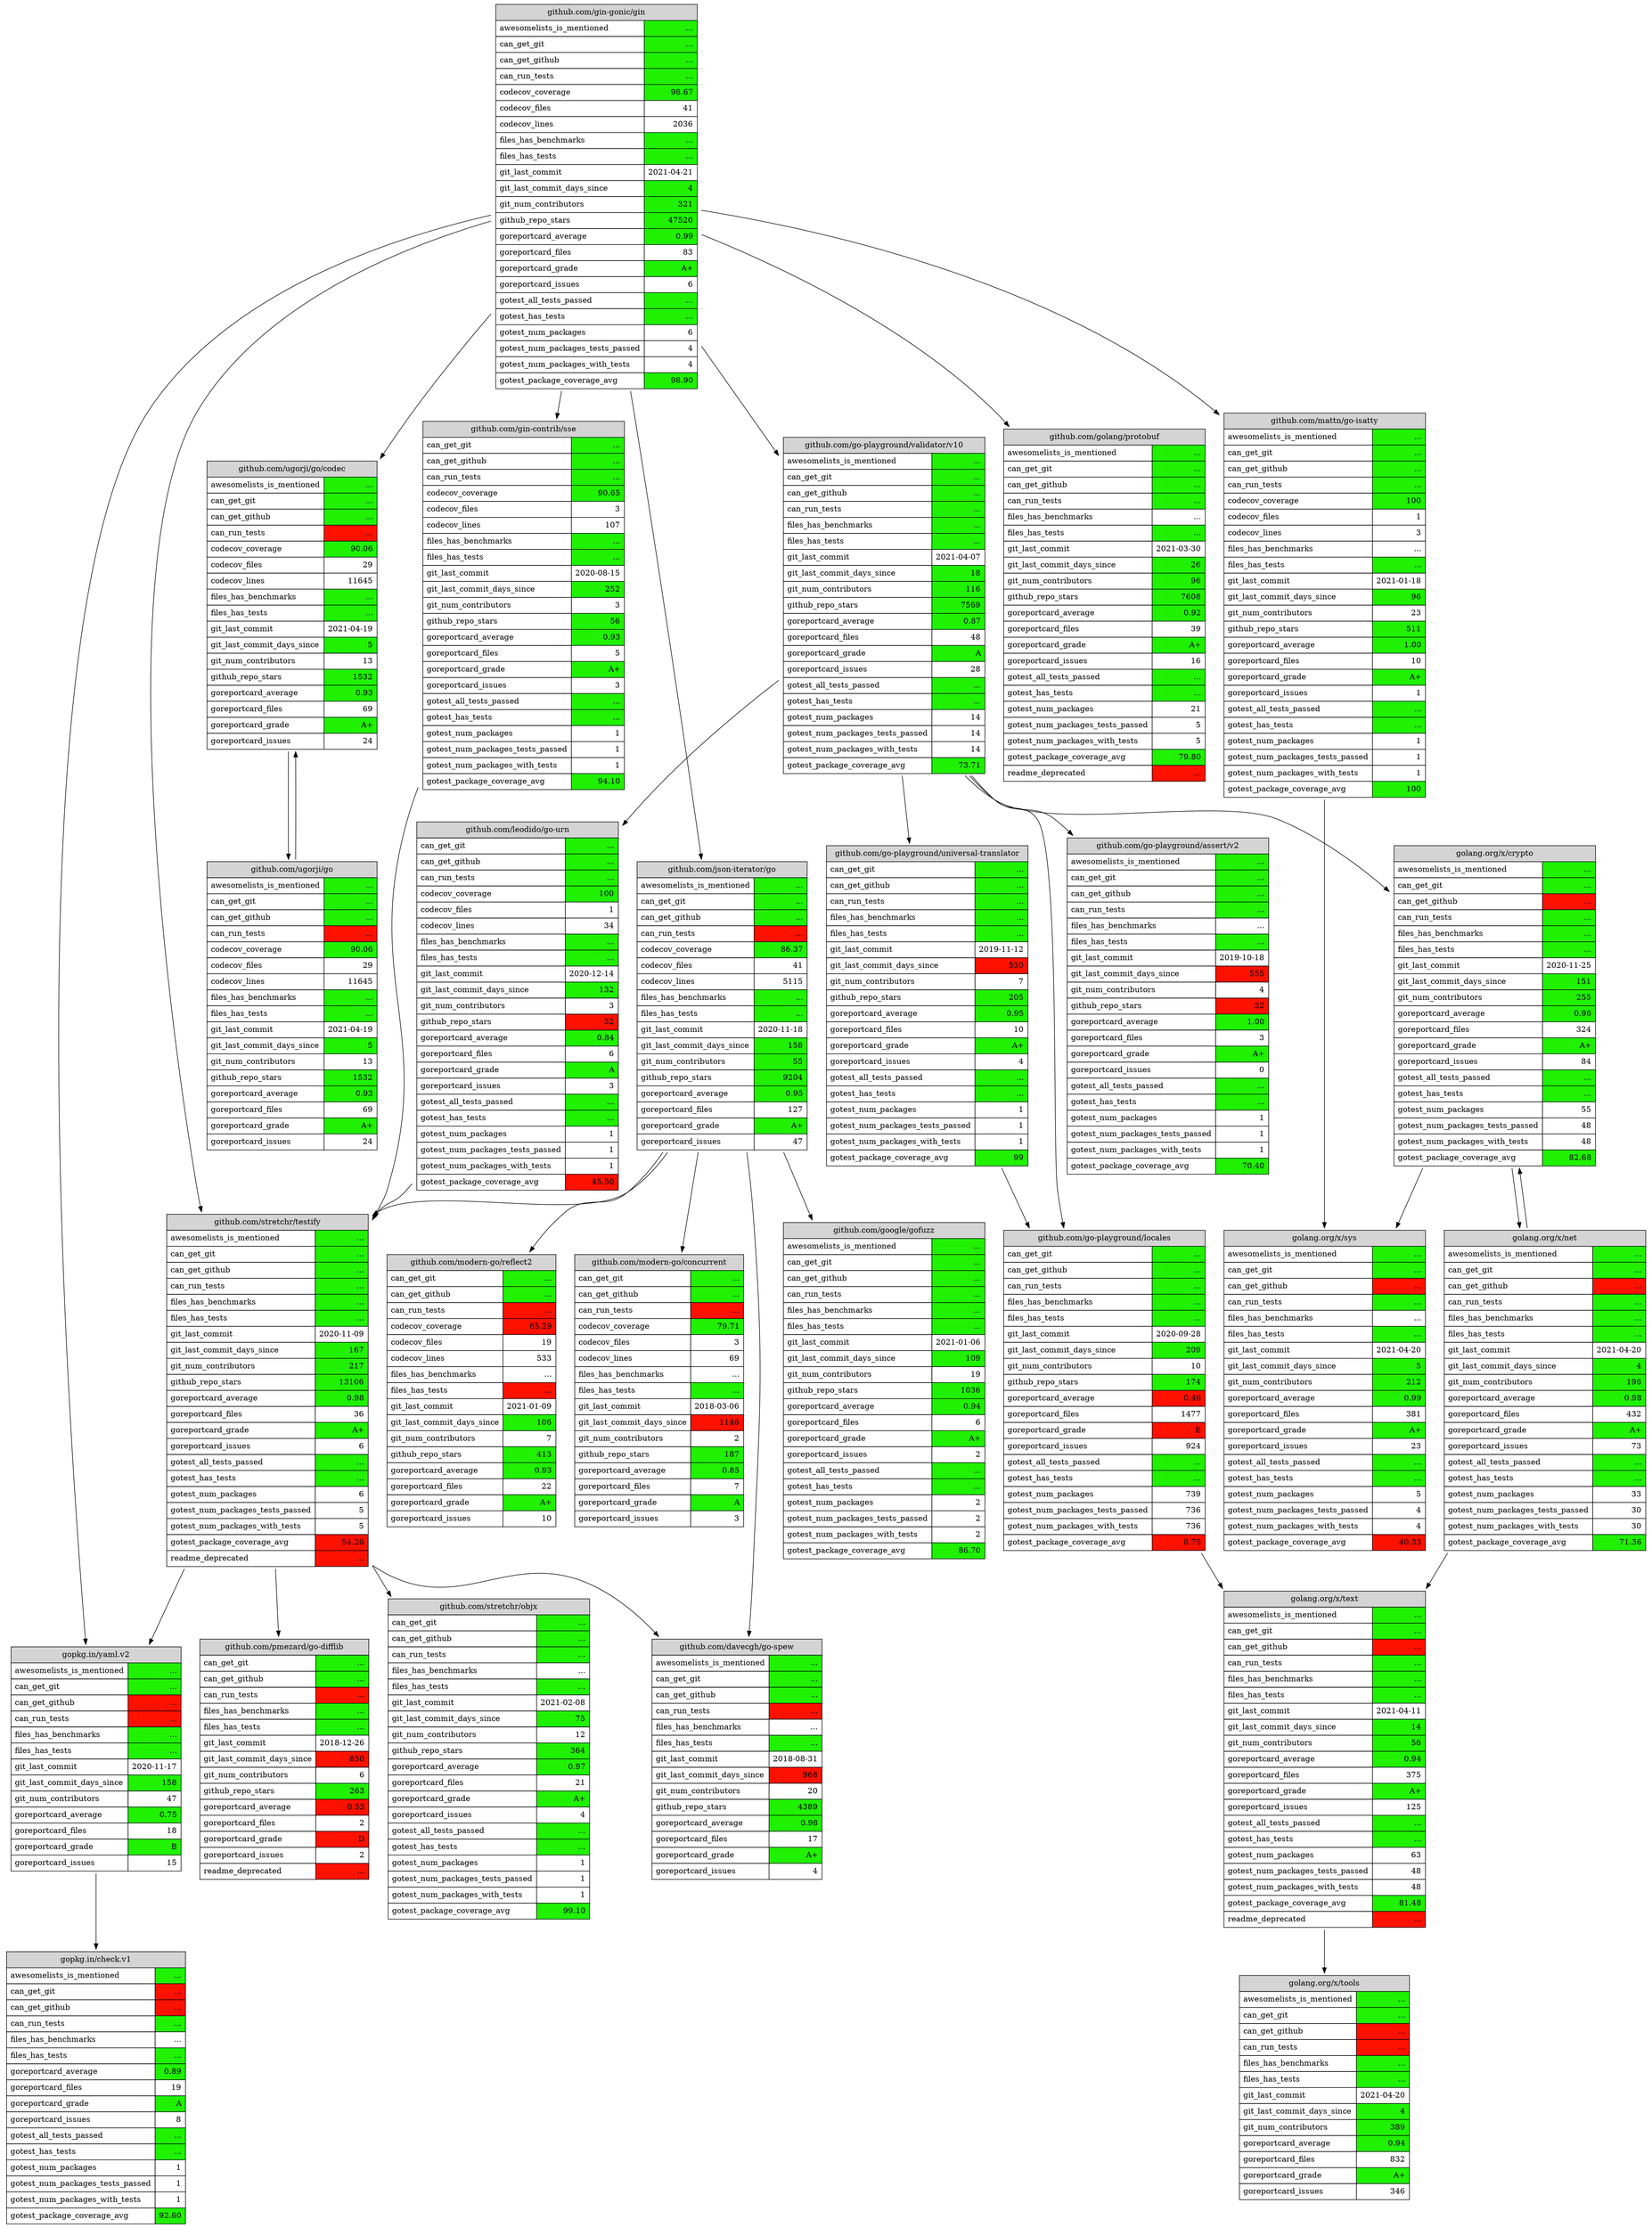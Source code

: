 digraph G {
rankdir=TB
"github.com/stretchr/testify"
[
shape=none
label=<<table border="0" cellspacing="0" CELLPADDING="6">

				<tr>
					<td port="port0" border="1" colspan="2" ALIGN="CENTER" bgcolor="#c8c8c8c8">github.com/stretchr/testify</td>
				</tr>

			<tr>
				<td border="1" ALIGN="LEFT">awesomelists_is_mentioned</td>
				<td border="1" ALIGN="RIGHT" bgcolor="#1ff10">...</td>
			</tr>

			<tr>
				<td border="1" ALIGN="LEFT">can_get_git</td>
				<td border="1" ALIGN="RIGHT" bgcolor="#1ff10">...</td>
			</tr>

			<tr>
				<td border="1" ALIGN="LEFT">can_get_github</td>
				<td border="1" ALIGN="RIGHT" bgcolor="#1ff10">...</td>
			</tr>

			<tr>
				<td border="1" ALIGN="LEFT">can_run_tests</td>
				<td border="1" ALIGN="RIGHT" bgcolor="#1ff10">...</td>
			</tr>

			<tr>
				<td border="1" ALIGN="LEFT">files_has_benchmarks</td>
				<td border="1" ALIGN="RIGHT" bgcolor="#1ff10">...</td>
			</tr>

			<tr>
				<td border="1" ALIGN="LEFT">files_has_tests</td>
				<td border="1" ALIGN="RIGHT" bgcolor="#1ff10">...</td>
			</tr>

			<tr>
				<td border="1" ALIGN="LEFT">git_last_commit</td>
				<td border="1" ALIGN="RIGHT" bgcolor="#ffffffff">2020-11-09</td>
			</tr>

			<tr>
				<td border="1" ALIGN="LEFT">git_last_commit_days_since</td>
				<td border="1" ALIGN="RIGHT" bgcolor="#1ff10">167</td>
			</tr>

			<tr>
				<td border="1" ALIGN="LEFT">git_num_contributors</td>
				<td border="1" ALIGN="RIGHT" bgcolor="#1ff10">217</td>
			</tr>

			<tr>
				<td border="1" ALIGN="LEFT">github_repo_stars</td>
				<td border="1" ALIGN="RIGHT" bgcolor="#1ff10">13106</td>
			</tr>

			<tr>
				<td border="1" ALIGN="LEFT">goreportcard_average</td>
				<td border="1" ALIGN="RIGHT" bgcolor="#1ff10">0.98</td>
			</tr>

			<tr>
				<td border="1" ALIGN="LEFT">goreportcard_files</td>
				<td border="1" ALIGN="RIGHT" bgcolor="#ffffffff">36</td>
			</tr>

			<tr>
				<td border="1" ALIGN="LEFT">goreportcard_grade</td>
				<td border="1" ALIGN="RIGHT" bgcolor="#1ff10">A+</td>
			</tr>

			<tr>
				<td border="1" ALIGN="LEFT">goreportcard_issues</td>
				<td border="1" ALIGN="RIGHT" bgcolor="#ffffffff">6</td>
			</tr>

			<tr>
				<td border="1" ALIGN="LEFT">gotest_all_tests_passed</td>
				<td border="1" ALIGN="RIGHT" bgcolor="#1ff10">...</td>
			</tr>

			<tr>
				<td border="1" ALIGN="LEFT">gotest_has_tests</td>
				<td border="1" ALIGN="RIGHT" bgcolor="#1ff10">...</td>
			</tr>

			<tr>
				<td border="1" ALIGN="LEFT">gotest_num_packages</td>
				<td border="1" ALIGN="RIGHT" bgcolor="#ffffffff">6</td>
			</tr>

			<tr>
				<td border="1" ALIGN="LEFT">gotest_num_packages_tests_passed</td>
				<td border="1" ALIGN="RIGHT" bgcolor="#ffffffff">5</td>
			</tr>

			<tr>
				<td border="1" ALIGN="LEFT">gotest_num_packages_with_tests</td>
				<td border="1" ALIGN="RIGHT" bgcolor="#ffffffff">5</td>
			</tr>

			<tr>
				<td border="1" ALIGN="LEFT">gotest_package_coverage_avg</td>
				<td border="1" ALIGN="RIGHT" bgcolor="#ff110">54.26</td>
			</tr>

			<tr>
				<td border="1" ALIGN="LEFT">readme_deprecated</td>
				<td border="1" ALIGN="RIGHT" bgcolor="#ff110">...</td>
			</tr>
</table>>
]

"gopkg.in/yaml.v2"
[
shape=none
label=<<table border="0" cellspacing="0" CELLPADDING="6">

				<tr>
					<td port="port0" border="1" colspan="2" ALIGN="CENTER" bgcolor="#c8c8c8c8">gopkg.in/yaml.v2</td>
				</tr>

			<tr>
				<td border="1" ALIGN="LEFT">awesomelists_is_mentioned</td>
				<td border="1" ALIGN="RIGHT" bgcolor="#1ff10">...</td>
			</tr>

			<tr>
				<td border="1" ALIGN="LEFT">can_get_git</td>
				<td border="1" ALIGN="RIGHT" bgcolor="#1ff10">...</td>
			</tr>

			<tr>
				<td border="1" ALIGN="LEFT">can_get_github</td>
				<td border="1" ALIGN="RIGHT" bgcolor="#ff110">...</td>
			</tr>

			<tr>
				<td border="1" ALIGN="LEFT">can_run_tests</td>
				<td border="1" ALIGN="RIGHT" bgcolor="#ff110">...</td>
			</tr>

			<tr>
				<td border="1" ALIGN="LEFT">files_has_benchmarks</td>
				<td border="1" ALIGN="RIGHT" bgcolor="#1ff10">...</td>
			</tr>

			<tr>
				<td border="1" ALIGN="LEFT">files_has_tests</td>
				<td border="1" ALIGN="RIGHT" bgcolor="#1ff10">...</td>
			</tr>

			<tr>
				<td border="1" ALIGN="LEFT">git_last_commit</td>
				<td border="1" ALIGN="RIGHT" bgcolor="#ffffffff">2020-11-17</td>
			</tr>

			<tr>
				<td border="1" ALIGN="LEFT">git_last_commit_days_since</td>
				<td border="1" ALIGN="RIGHT" bgcolor="#1ff10">158</td>
			</tr>

			<tr>
				<td border="1" ALIGN="LEFT">git_num_contributors</td>
				<td border="1" ALIGN="RIGHT" bgcolor="#ffffff0">47</td>
			</tr>

			<tr>
				<td border="1" ALIGN="LEFT">goreportcard_average</td>
				<td border="1" ALIGN="RIGHT" bgcolor="#1ff10">0.75</td>
			</tr>

			<tr>
				<td border="1" ALIGN="LEFT">goreportcard_files</td>
				<td border="1" ALIGN="RIGHT" bgcolor="#ffffffff">18</td>
			</tr>

			<tr>
				<td border="1" ALIGN="LEFT">goreportcard_grade</td>
				<td border="1" ALIGN="RIGHT" bgcolor="#1ff10">B</td>
			</tr>

			<tr>
				<td border="1" ALIGN="LEFT">goreportcard_issues</td>
				<td border="1" ALIGN="RIGHT" bgcolor="#ffffffff">15</td>
			</tr>
</table>>
]

"github.com/go-playground/assert/v2"
[
shape=none
label=<<table border="0" cellspacing="0" CELLPADDING="6">

				<tr>
					<td port="port0" border="1" colspan="2" ALIGN="CENTER" bgcolor="#c8c8c8c8">github.com/go-playground/assert/v2</td>
				</tr>

			<tr>
				<td border="1" ALIGN="LEFT">awesomelists_is_mentioned</td>
				<td border="1" ALIGN="RIGHT" bgcolor="#1ff10">...</td>
			</tr>

			<tr>
				<td border="1" ALIGN="LEFT">can_get_git</td>
				<td border="1" ALIGN="RIGHT" bgcolor="#1ff10">...</td>
			</tr>

			<tr>
				<td border="1" ALIGN="LEFT">can_get_github</td>
				<td border="1" ALIGN="RIGHT" bgcolor="#1ff10">...</td>
			</tr>

			<tr>
				<td border="1" ALIGN="LEFT">can_run_tests</td>
				<td border="1" ALIGN="RIGHT" bgcolor="#1ff10">...</td>
			</tr>

			<tr>
				<td border="1" ALIGN="LEFT">files_has_benchmarks</td>
				<td border="1" ALIGN="RIGHT" bgcolor="#ffffffff">...</td>
			</tr>

			<tr>
				<td border="1" ALIGN="LEFT">files_has_tests</td>
				<td border="1" ALIGN="RIGHT" bgcolor="#1ff10">...</td>
			</tr>

			<tr>
				<td border="1" ALIGN="LEFT">git_last_commit</td>
				<td border="1" ALIGN="RIGHT" bgcolor="#ffffffff">2019-10-18</td>
			</tr>

			<tr>
				<td border="1" ALIGN="LEFT">git_last_commit_days_since</td>
				<td border="1" ALIGN="RIGHT" bgcolor="#ff110">555</td>
			</tr>

			<tr>
				<td border="1" ALIGN="LEFT">git_num_contributors</td>
				<td border="1" ALIGN="RIGHT" bgcolor="#ffffff0">4</td>
			</tr>

			<tr>
				<td border="1" ALIGN="LEFT">github_repo_stars</td>
				<td border="1" ALIGN="RIGHT" bgcolor="#ff110">32</td>
			</tr>

			<tr>
				<td border="1" ALIGN="LEFT">goreportcard_average</td>
				<td border="1" ALIGN="RIGHT" bgcolor="#1ff10">1.00</td>
			</tr>

			<tr>
				<td border="1" ALIGN="LEFT">goreportcard_files</td>
				<td border="1" ALIGN="RIGHT" bgcolor="#ffffffff">3</td>
			</tr>

			<tr>
				<td border="1" ALIGN="LEFT">goreportcard_grade</td>
				<td border="1" ALIGN="RIGHT" bgcolor="#1ff10">A+</td>
			</tr>

			<tr>
				<td border="1" ALIGN="LEFT">goreportcard_issues</td>
				<td border="1" ALIGN="RIGHT" bgcolor="#ffffffff">0</td>
			</tr>

			<tr>
				<td border="1" ALIGN="LEFT">gotest_all_tests_passed</td>
				<td border="1" ALIGN="RIGHT" bgcolor="#1ff10">...</td>
			</tr>

			<tr>
				<td border="1" ALIGN="LEFT">gotest_has_tests</td>
				<td border="1" ALIGN="RIGHT" bgcolor="#1ff10">...</td>
			</tr>

			<tr>
				<td border="1" ALIGN="LEFT">gotest_num_packages</td>
				<td border="1" ALIGN="RIGHT" bgcolor="#ffffffff">1</td>
			</tr>

			<tr>
				<td border="1" ALIGN="LEFT">gotest_num_packages_tests_passed</td>
				<td border="1" ALIGN="RIGHT" bgcolor="#ffffffff">1</td>
			</tr>

			<tr>
				<td border="1" ALIGN="LEFT">gotest_num_packages_with_tests</td>
				<td border="1" ALIGN="RIGHT" bgcolor="#ffffffff">1</td>
			</tr>

			<tr>
				<td border="1" ALIGN="LEFT">gotest_package_coverage_avg</td>
				<td border="1" ALIGN="RIGHT" bgcolor="#1ff10">70.40</td>
			</tr>
</table>>
]

"github.com/go-playground/locales"
[
shape=none
label=<<table border="0" cellspacing="0" CELLPADDING="6">

				<tr>
					<td port="port0" border="1" colspan="2" ALIGN="CENTER" bgcolor="#c8c8c8c8">github.com/go-playground/locales</td>
				</tr>

			<tr>
				<td border="1" ALIGN="LEFT">can_get_git</td>
				<td border="1" ALIGN="RIGHT" bgcolor="#1ff10">...</td>
			</tr>

			<tr>
				<td border="1" ALIGN="LEFT">can_get_github</td>
				<td border="1" ALIGN="RIGHT" bgcolor="#1ff10">...</td>
			</tr>

			<tr>
				<td border="1" ALIGN="LEFT">can_run_tests</td>
				<td border="1" ALIGN="RIGHT" bgcolor="#1ff10">...</td>
			</tr>

			<tr>
				<td border="1" ALIGN="LEFT">files_has_benchmarks</td>
				<td border="1" ALIGN="RIGHT" bgcolor="#1ff10">...</td>
			</tr>

			<tr>
				<td border="1" ALIGN="LEFT">files_has_tests</td>
				<td border="1" ALIGN="RIGHT" bgcolor="#1ff10">...</td>
			</tr>

			<tr>
				<td border="1" ALIGN="LEFT">git_last_commit</td>
				<td border="1" ALIGN="RIGHT" bgcolor="#ffffffff">2020-09-28</td>
			</tr>

			<tr>
				<td border="1" ALIGN="LEFT">git_last_commit_days_since</td>
				<td border="1" ALIGN="RIGHT" bgcolor="#1ff10">209</td>
			</tr>

			<tr>
				<td border="1" ALIGN="LEFT">git_num_contributors</td>
				<td border="1" ALIGN="RIGHT" bgcolor="#ffffff0">10</td>
			</tr>

			<tr>
				<td border="1" ALIGN="LEFT">github_repo_stars</td>
				<td border="1" ALIGN="RIGHT" bgcolor="#1ff10">174</td>
			</tr>

			<tr>
				<td border="1" ALIGN="LEFT">goreportcard_average</td>
				<td border="1" ALIGN="RIGHT" bgcolor="#ff110">0.46</td>
			</tr>

			<tr>
				<td border="1" ALIGN="LEFT">goreportcard_files</td>
				<td border="1" ALIGN="RIGHT" bgcolor="#ffffffff">1477</td>
			</tr>

			<tr>
				<td border="1" ALIGN="LEFT">goreportcard_grade</td>
				<td border="1" ALIGN="RIGHT" bgcolor="#ff110">E</td>
			</tr>

			<tr>
				<td border="1" ALIGN="LEFT">goreportcard_issues</td>
				<td border="1" ALIGN="RIGHT" bgcolor="#ffffffff">924</td>
			</tr>

			<tr>
				<td border="1" ALIGN="LEFT">gotest_all_tests_passed</td>
				<td border="1" ALIGN="RIGHT" bgcolor="#1ff10">...</td>
			</tr>

			<tr>
				<td border="1" ALIGN="LEFT">gotest_has_tests</td>
				<td border="1" ALIGN="RIGHT" bgcolor="#1ff10">...</td>
			</tr>

			<tr>
				<td border="1" ALIGN="LEFT">gotest_num_packages</td>
				<td border="1" ALIGN="RIGHT" bgcolor="#ffffffff">739</td>
			</tr>

			<tr>
				<td border="1" ALIGN="LEFT">gotest_num_packages_tests_passed</td>
				<td border="1" ALIGN="RIGHT" bgcolor="#ffffffff">736</td>
			</tr>

			<tr>
				<td border="1" ALIGN="LEFT">gotest_num_packages_with_tests</td>
				<td border="1" ALIGN="RIGHT" bgcolor="#ffffffff">736</td>
			</tr>

			<tr>
				<td border="1" ALIGN="LEFT">gotest_package_coverage_avg</td>
				<td border="1" ALIGN="RIGHT" bgcolor="#ff110">8.75</td>
			</tr>
</table>>
]

"github.com/gin-contrib/sse"
[
shape=none
label=<<table border="0" cellspacing="0" CELLPADDING="6">

				<tr>
					<td port="port0" border="1" colspan="2" ALIGN="CENTER" bgcolor="#c8c8c8c8">github.com/gin-contrib/sse</td>
				</tr>

			<tr>
				<td border="1" ALIGN="LEFT">can_get_git</td>
				<td border="1" ALIGN="RIGHT" bgcolor="#1ff10">...</td>
			</tr>

			<tr>
				<td border="1" ALIGN="LEFT">can_get_github</td>
				<td border="1" ALIGN="RIGHT" bgcolor="#1ff10">...</td>
			</tr>

			<tr>
				<td border="1" ALIGN="LEFT">can_run_tests</td>
				<td border="1" ALIGN="RIGHT" bgcolor="#1ff10">...</td>
			</tr>

			<tr>
				<td border="1" ALIGN="LEFT">codecov_coverage</td>
				<td border="1" ALIGN="RIGHT" bgcolor="#1ff10">90.65</td>
			</tr>

			<tr>
				<td border="1" ALIGN="LEFT">codecov_files</td>
				<td border="1" ALIGN="RIGHT" bgcolor="#ffffffff">3</td>
			</tr>

			<tr>
				<td border="1" ALIGN="LEFT">codecov_lines</td>
				<td border="1" ALIGN="RIGHT" bgcolor="#ffffffff">107</td>
			</tr>

			<tr>
				<td border="1" ALIGN="LEFT">files_has_benchmarks</td>
				<td border="1" ALIGN="RIGHT" bgcolor="#1ff10">...</td>
			</tr>

			<tr>
				<td border="1" ALIGN="LEFT">files_has_tests</td>
				<td border="1" ALIGN="RIGHT" bgcolor="#1ff10">...</td>
			</tr>

			<tr>
				<td border="1" ALIGN="LEFT">git_last_commit</td>
				<td border="1" ALIGN="RIGHT" bgcolor="#ffffffff">2020-08-15</td>
			</tr>

			<tr>
				<td border="1" ALIGN="LEFT">git_last_commit_days_since</td>
				<td border="1" ALIGN="RIGHT" bgcolor="#1ff10">252</td>
			</tr>

			<tr>
				<td border="1" ALIGN="LEFT">git_num_contributors</td>
				<td border="1" ALIGN="RIGHT" bgcolor="#ffffff0">3</td>
			</tr>

			<tr>
				<td border="1" ALIGN="LEFT">github_repo_stars</td>
				<td border="1" ALIGN="RIGHT" bgcolor="#1ff10">56</td>
			</tr>

			<tr>
				<td border="1" ALIGN="LEFT">goreportcard_average</td>
				<td border="1" ALIGN="RIGHT" bgcolor="#1ff10">0.93</td>
			</tr>

			<tr>
				<td border="1" ALIGN="LEFT">goreportcard_files</td>
				<td border="1" ALIGN="RIGHT" bgcolor="#ffffffff">5</td>
			</tr>

			<tr>
				<td border="1" ALIGN="LEFT">goreportcard_grade</td>
				<td border="1" ALIGN="RIGHT" bgcolor="#1ff10">A+</td>
			</tr>

			<tr>
				<td border="1" ALIGN="LEFT">goreportcard_issues</td>
				<td border="1" ALIGN="RIGHT" bgcolor="#ffffffff">3</td>
			</tr>

			<tr>
				<td border="1" ALIGN="LEFT">gotest_all_tests_passed</td>
				<td border="1" ALIGN="RIGHT" bgcolor="#1ff10">...</td>
			</tr>

			<tr>
				<td border="1" ALIGN="LEFT">gotest_has_tests</td>
				<td border="1" ALIGN="RIGHT" bgcolor="#1ff10">...</td>
			</tr>

			<tr>
				<td border="1" ALIGN="LEFT">gotest_num_packages</td>
				<td border="1" ALIGN="RIGHT" bgcolor="#ffffffff">1</td>
			</tr>

			<tr>
				<td border="1" ALIGN="LEFT">gotest_num_packages_tests_passed</td>
				<td border="1" ALIGN="RIGHT" bgcolor="#ffffffff">1</td>
			</tr>

			<tr>
				<td border="1" ALIGN="LEFT">gotest_num_packages_with_tests</td>
				<td border="1" ALIGN="RIGHT" bgcolor="#ffffffff">1</td>
			</tr>

			<tr>
				<td border="1" ALIGN="LEFT">gotest_package_coverage_avg</td>
				<td border="1" ALIGN="RIGHT" bgcolor="#1ff10">94.10</td>
			</tr>
</table>>
]

"github.com/modern-go/concurrent"
[
shape=none
label=<<table border="0" cellspacing="0" CELLPADDING="6">

				<tr>
					<td port="port0" border="1" colspan="2" ALIGN="CENTER" bgcolor="#c8c8c8c8">github.com/modern-go/concurrent</td>
				</tr>

			<tr>
				<td border="1" ALIGN="LEFT">can_get_git</td>
				<td border="1" ALIGN="RIGHT" bgcolor="#1ff10">...</td>
			</tr>

			<tr>
				<td border="1" ALIGN="LEFT">can_get_github</td>
				<td border="1" ALIGN="RIGHT" bgcolor="#1ff10">...</td>
			</tr>

			<tr>
				<td border="1" ALIGN="LEFT">can_run_tests</td>
				<td border="1" ALIGN="RIGHT" bgcolor="#ff110">...</td>
			</tr>

			<tr>
				<td border="1" ALIGN="LEFT">codecov_coverage</td>
				<td border="1" ALIGN="RIGHT" bgcolor="#1ff10">79.71</td>
			</tr>

			<tr>
				<td border="1" ALIGN="LEFT">codecov_files</td>
				<td border="1" ALIGN="RIGHT" bgcolor="#ffffffff">3</td>
			</tr>

			<tr>
				<td border="1" ALIGN="LEFT">codecov_lines</td>
				<td border="1" ALIGN="RIGHT" bgcolor="#ffffffff">69</td>
			</tr>

			<tr>
				<td border="1" ALIGN="LEFT">files_has_benchmarks</td>
				<td border="1" ALIGN="RIGHT" bgcolor="#ffffffff">...</td>
			</tr>

			<tr>
				<td border="1" ALIGN="LEFT">files_has_tests</td>
				<td border="1" ALIGN="RIGHT" bgcolor="#1ff10">...</td>
			</tr>

			<tr>
				<td border="1" ALIGN="LEFT">git_last_commit</td>
				<td border="1" ALIGN="RIGHT" bgcolor="#ffffffff">2018-03-06</td>
			</tr>

			<tr>
				<td border="1" ALIGN="LEFT">git_last_commit_days_since</td>
				<td border="1" ALIGN="RIGHT" bgcolor="#ff110">1146</td>
			</tr>

			<tr>
				<td border="1" ALIGN="LEFT">git_num_contributors</td>
				<td border="1" ALIGN="RIGHT" bgcolor="#ffffff0">2</td>
			</tr>

			<tr>
				<td border="1" ALIGN="LEFT">github_repo_stars</td>
				<td border="1" ALIGN="RIGHT" bgcolor="#1ff10">187</td>
			</tr>

			<tr>
				<td border="1" ALIGN="LEFT">goreportcard_average</td>
				<td border="1" ALIGN="RIGHT" bgcolor="#1ff10">0.85</td>
			</tr>

			<tr>
				<td border="1" ALIGN="LEFT">goreportcard_files</td>
				<td border="1" ALIGN="RIGHT" bgcolor="#ffffffff">7</td>
			</tr>

			<tr>
				<td border="1" ALIGN="LEFT">goreportcard_grade</td>
				<td border="1" ALIGN="RIGHT" bgcolor="#1ff10">A</td>
			</tr>

			<tr>
				<td border="1" ALIGN="LEFT">goreportcard_issues</td>
				<td border="1" ALIGN="RIGHT" bgcolor="#ffffffff">3</td>
			</tr>
</table>>
]

"github.com/stretchr/objx"
[
shape=none
label=<<table border="0" cellspacing="0" CELLPADDING="6">

				<tr>
					<td port="port0" border="1" colspan="2" ALIGN="CENTER" bgcolor="#c8c8c8c8">github.com/stretchr/objx</td>
				</tr>

			<tr>
				<td border="1" ALIGN="LEFT">can_get_git</td>
				<td border="1" ALIGN="RIGHT" bgcolor="#1ff10">...</td>
			</tr>

			<tr>
				<td border="1" ALIGN="LEFT">can_get_github</td>
				<td border="1" ALIGN="RIGHT" bgcolor="#1ff10">...</td>
			</tr>

			<tr>
				<td border="1" ALIGN="LEFT">can_run_tests</td>
				<td border="1" ALIGN="RIGHT" bgcolor="#1ff10">...</td>
			</tr>

			<tr>
				<td border="1" ALIGN="LEFT">files_has_benchmarks</td>
				<td border="1" ALIGN="RIGHT" bgcolor="#ffffffff">...</td>
			</tr>

			<tr>
				<td border="1" ALIGN="LEFT">files_has_tests</td>
				<td border="1" ALIGN="RIGHT" bgcolor="#1ff10">...</td>
			</tr>

			<tr>
				<td border="1" ALIGN="LEFT">git_last_commit</td>
				<td border="1" ALIGN="RIGHT" bgcolor="#ffffffff">2021-02-08</td>
			</tr>

			<tr>
				<td border="1" ALIGN="LEFT">git_last_commit_days_since</td>
				<td border="1" ALIGN="RIGHT" bgcolor="#1ff10">75</td>
			</tr>

			<tr>
				<td border="1" ALIGN="LEFT">git_num_contributors</td>
				<td border="1" ALIGN="RIGHT" bgcolor="#ffffff0">12</td>
			</tr>

			<tr>
				<td border="1" ALIGN="LEFT">github_repo_stars</td>
				<td border="1" ALIGN="RIGHT" bgcolor="#1ff10">364</td>
			</tr>

			<tr>
				<td border="1" ALIGN="LEFT">goreportcard_average</td>
				<td border="1" ALIGN="RIGHT" bgcolor="#1ff10">0.97</td>
			</tr>

			<tr>
				<td border="1" ALIGN="LEFT">goreportcard_files</td>
				<td border="1" ALIGN="RIGHT" bgcolor="#ffffffff">21</td>
			</tr>

			<tr>
				<td border="1" ALIGN="LEFT">goreportcard_grade</td>
				<td border="1" ALIGN="RIGHT" bgcolor="#1ff10">A+</td>
			</tr>

			<tr>
				<td border="1" ALIGN="LEFT">goreportcard_issues</td>
				<td border="1" ALIGN="RIGHT" bgcolor="#ffffffff">4</td>
			</tr>

			<tr>
				<td border="1" ALIGN="LEFT">gotest_all_tests_passed</td>
				<td border="1" ALIGN="RIGHT" bgcolor="#1ff10">...</td>
			</tr>

			<tr>
				<td border="1" ALIGN="LEFT">gotest_has_tests</td>
				<td border="1" ALIGN="RIGHT" bgcolor="#1ff10">...</td>
			</tr>

			<tr>
				<td border="1" ALIGN="LEFT">gotest_num_packages</td>
				<td border="1" ALIGN="RIGHT" bgcolor="#ffffffff">1</td>
			</tr>

			<tr>
				<td border="1" ALIGN="LEFT">gotest_num_packages_tests_passed</td>
				<td border="1" ALIGN="RIGHT" bgcolor="#ffffffff">1</td>
			</tr>

			<tr>
				<td border="1" ALIGN="LEFT">gotest_num_packages_with_tests</td>
				<td border="1" ALIGN="RIGHT" bgcolor="#ffffffff">1</td>
			</tr>

			<tr>
				<td border="1" ALIGN="LEFT">gotest_package_coverage_avg</td>
				<td border="1" ALIGN="RIGHT" bgcolor="#1ff10">99.10</td>
			</tr>
</table>>
]

"gopkg.in/check.v1"
[
shape=none
label=<<table border="0" cellspacing="0" CELLPADDING="6">

				<tr>
					<td port="port0" border="1" colspan="2" ALIGN="CENTER" bgcolor="#c8c8c8c8">gopkg.in/check.v1</td>
				</tr>

			<tr>
				<td border="1" ALIGN="LEFT">awesomelists_is_mentioned</td>
				<td border="1" ALIGN="RIGHT" bgcolor="#1ff10">...</td>
			</tr>

			<tr>
				<td border="1" ALIGN="LEFT">can_get_git</td>
				<td border="1" ALIGN="RIGHT" bgcolor="#ff110">...</td>
			</tr>

			<tr>
				<td border="1" ALIGN="LEFT">can_get_github</td>
				<td border="1" ALIGN="RIGHT" bgcolor="#ff110">...</td>
			</tr>

			<tr>
				<td border="1" ALIGN="LEFT">can_run_tests</td>
				<td border="1" ALIGN="RIGHT" bgcolor="#1ff10">...</td>
			</tr>

			<tr>
				<td border="1" ALIGN="LEFT">files_has_benchmarks</td>
				<td border="1" ALIGN="RIGHT" bgcolor="#ffffffff">...</td>
			</tr>

			<tr>
				<td border="1" ALIGN="LEFT">files_has_tests</td>
				<td border="1" ALIGN="RIGHT" bgcolor="#1ff10">...</td>
			</tr>

			<tr>
				<td border="1" ALIGN="LEFT">goreportcard_average</td>
				<td border="1" ALIGN="RIGHT" bgcolor="#1ff10">0.89</td>
			</tr>

			<tr>
				<td border="1" ALIGN="LEFT">goreportcard_files</td>
				<td border="1" ALIGN="RIGHT" bgcolor="#ffffffff">19</td>
			</tr>

			<tr>
				<td border="1" ALIGN="LEFT">goreportcard_grade</td>
				<td border="1" ALIGN="RIGHT" bgcolor="#1ff10">A</td>
			</tr>

			<tr>
				<td border="1" ALIGN="LEFT">goreportcard_issues</td>
				<td border="1" ALIGN="RIGHT" bgcolor="#ffffffff">8</td>
			</tr>

			<tr>
				<td border="1" ALIGN="LEFT">gotest_all_tests_passed</td>
				<td border="1" ALIGN="RIGHT" bgcolor="#1ff10">...</td>
			</tr>

			<tr>
				<td border="1" ALIGN="LEFT">gotest_has_tests</td>
				<td border="1" ALIGN="RIGHT" bgcolor="#1ff10">...</td>
			</tr>

			<tr>
				<td border="1" ALIGN="LEFT">gotest_num_packages</td>
				<td border="1" ALIGN="RIGHT" bgcolor="#ffffffff">1</td>
			</tr>

			<tr>
				<td border="1" ALIGN="LEFT">gotest_num_packages_tests_passed</td>
				<td border="1" ALIGN="RIGHT" bgcolor="#ffffffff">1</td>
			</tr>

			<tr>
				<td border="1" ALIGN="LEFT">gotest_num_packages_with_tests</td>
				<td border="1" ALIGN="RIGHT" bgcolor="#ffffffff">1</td>
			</tr>

			<tr>
				<td border="1" ALIGN="LEFT">gotest_package_coverage_avg</td>
				<td border="1" ALIGN="RIGHT" bgcolor="#1ff10">92.60</td>
			</tr>
</table>>
]

"github.com/json-iterator/go"
[
shape=none
label=<<table border="0" cellspacing="0" CELLPADDING="6">

				<tr>
					<td port="port0" border="1" colspan="2" ALIGN="CENTER" bgcolor="#c8c8c8c8">github.com/json-iterator/go</td>
				</tr>

			<tr>
				<td border="1" ALIGN="LEFT">awesomelists_is_mentioned</td>
				<td border="1" ALIGN="RIGHT" bgcolor="#1ff10">...</td>
			</tr>

			<tr>
				<td border="1" ALIGN="LEFT">can_get_git</td>
				<td border="1" ALIGN="RIGHT" bgcolor="#1ff10">...</td>
			</tr>

			<tr>
				<td border="1" ALIGN="LEFT">can_get_github</td>
				<td border="1" ALIGN="RIGHT" bgcolor="#1ff10">...</td>
			</tr>

			<tr>
				<td border="1" ALIGN="LEFT">can_run_tests</td>
				<td border="1" ALIGN="RIGHT" bgcolor="#ff110">...</td>
			</tr>

			<tr>
				<td border="1" ALIGN="LEFT">codecov_coverage</td>
				<td border="1" ALIGN="RIGHT" bgcolor="#1ff10">86.37</td>
			</tr>

			<tr>
				<td border="1" ALIGN="LEFT">codecov_files</td>
				<td border="1" ALIGN="RIGHT" bgcolor="#ffffffff">41</td>
			</tr>

			<tr>
				<td border="1" ALIGN="LEFT">codecov_lines</td>
				<td border="1" ALIGN="RIGHT" bgcolor="#ffffffff">5115</td>
			</tr>

			<tr>
				<td border="1" ALIGN="LEFT">files_has_benchmarks</td>
				<td border="1" ALIGN="RIGHT" bgcolor="#1ff10">...</td>
			</tr>

			<tr>
				<td border="1" ALIGN="LEFT">files_has_tests</td>
				<td border="1" ALIGN="RIGHT" bgcolor="#1ff10">...</td>
			</tr>

			<tr>
				<td border="1" ALIGN="LEFT">git_last_commit</td>
				<td border="1" ALIGN="RIGHT" bgcolor="#ffffffff">2020-11-18</td>
			</tr>

			<tr>
				<td border="1" ALIGN="LEFT">git_last_commit_days_since</td>
				<td border="1" ALIGN="RIGHT" bgcolor="#1ff10">158</td>
			</tr>

			<tr>
				<td border="1" ALIGN="LEFT">git_num_contributors</td>
				<td border="1" ALIGN="RIGHT" bgcolor="#1ff10">55</td>
			</tr>

			<tr>
				<td border="1" ALIGN="LEFT">github_repo_stars</td>
				<td border="1" ALIGN="RIGHT" bgcolor="#1ff10">9204</td>
			</tr>

			<tr>
				<td border="1" ALIGN="LEFT">goreportcard_average</td>
				<td border="1" ALIGN="RIGHT" bgcolor="#1ff10">0.95</td>
			</tr>

			<tr>
				<td border="1" ALIGN="LEFT">goreportcard_files</td>
				<td border="1" ALIGN="RIGHT" bgcolor="#ffffffff">127</td>
			</tr>

			<tr>
				<td border="1" ALIGN="LEFT">goreportcard_grade</td>
				<td border="1" ALIGN="RIGHT" bgcolor="#1ff10">A+</td>
			</tr>

			<tr>
				<td border="1" ALIGN="LEFT">goreportcard_issues</td>
				<td border="1" ALIGN="RIGHT" bgcolor="#ffffffff">47</td>
			</tr>
</table>>
]

"github.com/mattn/go-isatty"
[
shape=none
label=<<table border="0" cellspacing="0" CELLPADDING="6">

				<tr>
					<td port="port0" border="1" colspan="2" ALIGN="CENTER" bgcolor="#c8c8c8c8">github.com/mattn/go-isatty</td>
				</tr>

			<tr>
				<td border="1" ALIGN="LEFT">awesomelists_is_mentioned</td>
				<td border="1" ALIGN="RIGHT" bgcolor="#1ff10">...</td>
			</tr>

			<tr>
				<td border="1" ALIGN="LEFT">can_get_git</td>
				<td border="1" ALIGN="RIGHT" bgcolor="#1ff10">...</td>
			</tr>

			<tr>
				<td border="1" ALIGN="LEFT">can_get_github</td>
				<td border="1" ALIGN="RIGHT" bgcolor="#1ff10">...</td>
			</tr>

			<tr>
				<td border="1" ALIGN="LEFT">can_run_tests</td>
				<td border="1" ALIGN="RIGHT" bgcolor="#1ff10">...</td>
			</tr>

			<tr>
				<td border="1" ALIGN="LEFT">codecov_coverage</td>
				<td border="1" ALIGN="RIGHT" bgcolor="#1ff10">100</td>
			</tr>

			<tr>
				<td border="1" ALIGN="LEFT">codecov_files</td>
				<td border="1" ALIGN="RIGHT" bgcolor="#ffffffff">1</td>
			</tr>

			<tr>
				<td border="1" ALIGN="LEFT">codecov_lines</td>
				<td border="1" ALIGN="RIGHT" bgcolor="#ffffffff">3</td>
			</tr>

			<tr>
				<td border="1" ALIGN="LEFT">files_has_benchmarks</td>
				<td border="1" ALIGN="RIGHT" bgcolor="#ffffffff">...</td>
			</tr>

			<tr>
				<td border="1" ALIGN="LEFT">files_has_tests</td>
				<td border="1" ALIGN="RIGHT" bgcolor="#1ff10">...</td>
			</tr>

			<tr>
				<td border="1" ALIGN="LEFT">git_last_commit</td>
				<td border="1" ALIGN="RIGHT" bgcolor="#ffffffff">2021-01-18</td>
			</tr>

			<tr>
				<td border="1" ALIGN="LEFT">git_last_commit_days_since</td>
				<td border="1" ALIGN="RIGHT" bgcolor="#1ff10">96</td>
			</tr>

			<tr>
				<td border="1" ALIGN="LEFT">git_num_contributors</td>
				<td border="1" ALIGN="RIGHT" bgcolor="#ffffff0">23</td>
			</tr>

			<tr>
				<td border="1" ALIGN="LEFT">github_repo_stars</td>
				<td border="1" ALIGN="RIGHT" bgcolor="#1ff10">511</td>
			</tr>

			<tr>
				<td border="1" ALIGN="LEFT">goreportcard_average</td>
				<td border="1" ALIGN="RIGHT" bgcolor="#1ff10">1.00</td>
			</tr>

			<tr>
				<td border="1" ALIGN="LEFT">goreportcard_files</td>
				<td border="1" ALIGN="RIGHT" bgcolor="#ffffffff">10</td>
			</tr>

			<tr>
				<td border="1" ALIGN="LEFT">goreportcard_grade</td>
				<td border="1" ALIGN="RIGHT" bgcolor="#1ff10">A+</td>
			</tr>

			<tr>
				<td border="1" ALIGN="LEFT">goreportcard_issues</td>
				<td border="1" ALIGN="RIGHT" bgcolor="#ffffffff">1</td>
			</tr>

			<tr>
				<td border="1" ALIGN="LEFT">gotest_all_tests_passed</td>
				<td border="1" ALIGN="RIGHT" bgcolor="#1ff10">...</td>
			</tr>

			<tr>
				<td border="1" ALIGN="LEFT">gotest_has_tests</td>
				<td border="1" ALIGN="RIGHT" bgcolor="#1ff10">...</td>
			</tr>

			<tr>
				<td border="1" ALIGN="LEFT">gotest_num_packages</td>
				<td border="1" ALIGN="RIGHT" bgcolor="#ffffffff">1</td>
			</tr>

			<tr>
				<td border="1" ALIGN="LEFT">gotest_num_packages_tests_passed</td>
				<td border="1" ALIGN="RIGHT" bgcolor="#ffffffff">1</td>
			</tr>

			<tr>
				<td border="1" ALIGN="LEFT">gotest_num_packages_with_tests</td>
				<td border="1" ALIGN="RIGHT" bgcolor="#ffffffff">1</td>
			</tr>

			<tr>
				<td border="1" ALIGN="LEFT">gotest_package_coverage_avg</td>
				<td border="1" ALIGN="RIGHT" bgcolor="#1ff10">100</td>
			</tr>
</table>>
]

"github.com/ugorji/go/codec"
[
shape=none
label=<<table border="0" cellspacing="0" CELLPADDING="6">

				<tr>
					<td port="port0" border="1" colspan="2" ALIGN="CENTER" bgcolor="#c8c8c8c8">github.com/ugorji/go/codec</td>
				</tr>

			<tr>
				<td border="1" ALIGN="LEFT">awesomelists_is_mentioned</td>
				<td border="1" ALIGN="RIGHT" bgcolor="#1ff10">...</td>
			</tr>

			<tr>
				<td border="1" ALIGN="LEFT">can_get_git</td>
				<td border="1" ALIGN="RIGHT" bgcolor="#1ff10">...</td>
			</tr>

			<tr>
				<td border="1" ALIGN="LEFT">can_get_github</td>
				<td border="1" ALIGN="RIGHT" bgcolor="#1ff10">...</td>
			</tr>

			<tr>
				<td border="1" ALIGN="LEFT">can_run_tests</td>
				<td border="1" ALIGN="RIGHT" bgcolor="#ff110">...</td>
			</tr>

			<tr>
				<td border="1" ALIGN="LEFT">codecov_coverage</td>
				<td border="1" ALIGN="RIGHT" bgcolor="#1ff10">90.06</td>
			</tr>

			<tr>
				<td border="1" ALIGN="LEFT">codecov_files</td>
				<td border="1" ALIGN="RIGHT" bgcolor="#ffffffff">29</td>
			</tr>

			<tr>
				<td border="1" ALIGN="LEFT">codecov_lines</td>
				<td border="1" ALIGN="RIGHT" bgcolor="#ffffffff">11645</td>
			</tr>

			<tr>
				<td border="1" ALIGN="LEFT">files_has_benchmarks</td>
				<td border="1" ALIGN="RIGHT" bgcolor="#1ff10">...</td>
			</tr>

			<tr>
				<td border="1" ALIGN="LEFT">files_has_tests</td>
				<td border="1" ALIGN="RIGHT" bgcolor="#1ff10">...</td>
			</tr>

			<tr>
				<td border="1" ALIGN="LEFT">git_last_commit</td>
				<td border="1" ALIGN="RIGHT" bgcolor="#ffffffff">2021-04-19</td>
			</tr>

			<tr>
				<td border="1" ALIGN="LEFT">git_last_commit_days_since</td>
				<td border="1" ALIGN="RIGHT" bgcolor="#1ff10">5</td>
			</tr>

			<tr>
				<td border="1" ALIGN="LEFT">git_num_contributors</td>
				<td border="1" ALIGN="RIGHT" bgcolor="#ffffff0">13</td>
			</tr>

			<tr>
				<td border="1" ALIGN="LEFT">github_repo_stars</td>
				<td border="1" ALIGN="RIGHT" bgcolor="#1ff10">1532</td>
			</tr>

			<tr>
				<td border="1" ALIGN="LEFT">goreportcard_average</td>
				<td border="1" ALIGN="RIGHT" bgcolor="#1ff10">0.93</td>
			</tr>

			<tr>
				<td border="1" ALIGN="LEFT">goreportcard_files</td>
				<td border="1" ALIGN="RIGHT" bgcolor="#ffffffff">69</td>
			</tr>

			<tr>
				<td border="1" ALIGN="LEFT">goreportcard_grade</td>
				<td border="1" ALIGN="RIGHT" bgcolor="#1ff10">A+</td>
			</tr>

			<tr>
				<td border="1" ALIGN="LEFT">goreportcard_issues</td>
				<td border="1" ALIGN="RIGHT" bgcolor="#ffffffff">24</td>
			</tr>
</table>>
]

"github.com/go-playground/universal-translator"
[
shape=none
label=<<table border="0" cellspacing="0" CELLPADDING="6">

				<tr>
					<td port="port0" border="1" colspan="2" ALIGN="CENTER" bgcolor="#c8c8c8c8">github.com/go-playground/universal-translator</td>
				</tr>

			<tr>
				<td border="1" ALIGN="LEFT">can_get_git</td>
				<td border="1" ALIGN="RIGHT" bgcolor="#1ff10">...</td>
			</tr>

			<tr>
				<td border="1" ALIGN="LEFT">can_get_github</td>
				<td border="1" ALIGN="RIGHT" bgcolor="#1ff10">...</td>
			</tr>

			<tr>
				<td border="1" ALIGN="LEFT">can_run_tests</td>
				<td border="1" ALIGN="RIGHT" bgcolor="#1ff10">...</td>
			</tr>

			<tr>
				<td border="1" ALIGN="LEFT">files_has_benchmarks</td>
				<td border="1" ALIGN="RIGHT" bgcolor="#1ff10">...</td>
			</tr>

			<tr>
				<td border="1" ALIGN="LEFT">files_has_tests</td>
				<td border="1" ALIGN="RIGHT" bgcolor="#1ff10">...</td>
			</tr>

			<tr>
				<td border="1" ALIGN="LEFT">git_last_commit</td>
				<td border="1" ALIGN="RIGHT" bgcolor="#ffffffff">2019-11-12</td>
			</tr>

			<tr>
				<td border="1" ALIGN="LEFT">git_last_commit_days_since</td>
				<td border="1" ALIGN="RIGHT" bgcolor="#ff110">530</td>
			</tr>

			<tr>
				<td border="1" ALIGN="LEFT">git_num_contributors</td>
				<td border="1" ALIGN="RIGHT" bgcolor="#ffffff0">7</td>
			</tr>

			<tr>
				<td border="1" ALIGN="LEFT">github_repo_stars</td>
				<td border="1" ALIGN="RIGHT" bgcolor="#1ff10">205</td>
			</tr>

			<tr>
				<td border="1" ALIGN="LEFT">goreportcard_average</td>
				<td border="1" ALIGN="RIGHT" bgcolor="#1ff10">0.95</td>
			</tr>

			<tr>
				<td border="1" ALIGN="LEFT">goreportcard_files</td>
				<td border="1" ALIGN="RIGHT" bgcolor="#ffffffff">10</td>
			</tr>

			<tr>
				<td border="1" ALIGN="LEFT">goreportcard_grade</td>
				<td border="1" ALIGN="RIGHT" bgcolor="#1ff10">A+</td>
			</tr>

			<tr>
				<td border="1" ALIGN="LEFT">goreportcard_issues</td>
				<td border="1" ALIGN="RIGHT" bgcolor="#ffffffff">4</td>
			</tr>

			<tr>
				<td border="1" ALIGN="LEFT">gotest_all_tests_passed</td>
				<td border="1" ALIGN="RIGHT" bgcolor="#1ff10">...</td>
			</tr>

			<tr>
				<td border="1" ALIGN="LEFT">gotest_has_tests</td>
				<td border="1" ALIGN="RIGHT" bgcolor="#1ff10">...</td>
			</tr>

			<tr>
				<td border="1" ALIGN="LEFT">gotest_num_packages</td>
				<td border="1" ALIGN="RIGHT" bgcolor="#ffffffff">1</td>
			</tr>

			<tr>
				<td border="1" ALIGN="LEFT">gotest_num_packages_tests_passed</td>
				<td border="1" ALIGN="RIGHT" bgcolor="#ffffffff">1</td>
			</tr>

			<tr>
				<td border="1" ALIGN="LEFT">gotest_num_packages_with_tests</td>
				<td border="1" ALIGN="RIGHT" bgcolor="#ffffffff">1</td>
			</tr>

			<tr>
				<td border="1" ALIGN="LEFT">gotest_package_coverage_avg</td>
				<td border="1" ALIGN="RIGHT" bgcolor="#1ff10">99</td>
			</tr>
</table>>
]

"github.com/leodido/go-urn"
[
shape=none
label=<<table border="0" cellspacing="0" CELLPADDING="6">

				<tr>
					<td port="port0" border="1" colspan="2" ALIGN="CENTER" bgcolor="#c8c8c8c8">github.com/leodido/go-urn</td>
				</tr>

			<tr>
				<td border="1" ALIGN="LEFT">can_get_git</td>
				<td border="1" ALIGN="RIGHT" bgcolor="#1ff10">...</td>
			</tr>

			<tr>
				<td border="1" ALIGN="LEFT">can_get_github</td>
				<td border="1" ALIGN="RIGHT" bgcolor="#1ff10">...</td>
			</tr>

			<tr>
				<td border="1" ALIGN="LEFT">can_run_tests</td>
				<td border="1" ALIGN="RIGHT" bgcolor="#1ff10">...</td>
			</tr>

			<tr>
				<td border="1" ALIGN="LEFT">codecov_coverage</td>
				<td border="1" ALIGN="RIGHT" bgcolor="#1ff10">100</td>
			</tr>

			<tr>
				<td border="1" ALIGN="LEFT">codecov_files</td>
				<td border="1" ALIGN="RIGHT" bgcolor="#ffffffff">1</td>
			</tr>

			<tr>
				<td border="1" ALIGN="LEFT">codecov_lines</td>
				<td border="1" ALIGN="RIGHT" bgcolor="#ffffffff">34</td>
			</tr>

			<tr>
				<td border="1" ALIGN="LEFT">files_has_benchmarks</td>
				<td border="1" ALIGN="RIGHT" bgcolor="#1ff10">...</td>
			</tr>

			<tr>
				<td border="1" ALIGN="LEFT">files_has_tests</td>
				<td border="1" ALIGN="RIGHT" bgcolor="#1ff10">...</td>
			</tr>

			<tr>
				<td border="1" ALIGN="LEFT">git_last_commit</td>
				<td border="1" ALIGN="RIGHT" bgcolor="#ffffffff">2020-12-14</td>
			</tr>

			<tr>
				<td border="1" ALIGN="LEFT">git_last_commit_days_since</td>
				<td border="1" ALIGN="RIGHT" bgcolor="#1ff10">132</td>
			</tr>

			<tr>
				<td border="1" ALIGN="LEFT">git_num_contributors</td>
				<td border="1" ALIGN="RIGHT" bgcolor="#ffffff0">3</td>
			</tr>

			<tr>
				<td border="1" ALIGN="LEFT">github_repo_stars</td>
				<td border="1" ALIGN="RIGHT" bgcolor="#ff110">32</td>
			</tr>

			<tr>
				<td border="1" ALIGN="LEFT">goreportcard_average</td>
				<td border="1" ALIGN="RIGHT" bgcolor="#1ff10">0.84</td>
			</tr>

			<tr>
				<td border="1" ALIGN="LEFT">goreportcard_files</td>
				<td border="1" ALIGN="RIGHT" bgcolor="#ffffffff">6</td>
			</tr>

			<tr>
				<td border="1" ALIGN="LEFT">goreportcard_grade</td>
				<td border="1" ALIGN="RIGHT" bgcolor="#1ff10">A</td>
			</tr>

			<tr>
				<td border="1" ALIGN="LEFT">goreportcard_issues</td>
				<td border="1" ALIGN="RIGHT" bgcolor="#ffffffff">3</td>
			</tr>

			<tr>
				<td border="1" ALIGN="LEFT">gotest_all_tests_passed</td>
				<td border="1" ALIGN="RIGHT" bgcolor="#1ff10">...</td>
			</tr>

			<tr>
				<td border="1" ALIGN="LEFT">gotest_has_tests</td>
				<td border="1" ALIGN="RIGHT" bgcolor="#1ff10">...</td>
			</tr>

			<tr>
				<td border="1" ALIGN="LEFT">gotest_num_packages</td>
				<td border="1" ALIGN="RIGHT" bgcolor="#ffffffff">1</td>
			</tr>

			<tr>
				<td border="1" ALIGN="LEFT">gotest_num_packages_tests_passed</td>
				<td border="1" ALIGN="RIGHT" bgcolor="#ffffffff">1</td>
			</tr>

			<tr>
				<td border="1" ALIGN="LEFT">gotest_num_packages_with_tests</td>
				<td border="1" ALIGN="RIGHT" bgcolor="#ffffffff">1</td>
			</tr>

			<tr>
				<td border="1" ALIGN="LEFT">gotest_package_coverage_avg</td>
				<td border="1" ALIGN="RIGHT" bgcolor="#ff110">45.50</td>
			</tr>
</table>>
]

"github.com/davecgh/go-spew"
[
shape=none
label=<<table border="0" cellspacing="0" CELLPADDING="6">

				<tr>
					<td port="port0" border="1" colspan="2" ALIGN="CENTER" bgcolor="#c8c8c8c8">github.com/davecgh/go-spew</td>
				</tr>

			<tr>
				<td border="1" ALIGN="LEFT">awesomelists_is_mentioned</td>
				<td border="1" ALIGN="RIGHT" bgcolor="#1ff10">...</td>
			</tr>

			<tr>
				<td border="1" ALIGN="LEFT">can_get_git</td>
				<td border="1" ALIGN="RIGHT" bgcolor="#1ff10">...</td>
			</tr>

			<tr>
				<td border="1" ALIGN="LEFT">can_get_github</td>
				<td border="1" ALIGN="RIGHT" bgcolor="#1ff10">...</td>
			</tr>

			<tr>
				<td border="1" ALIGN="LEFT">can_run_tests</td>
				<td border="1" ALIGN="RIGHT" bgcolor="#ff110">...</td>
			</tr>

			<tr>
				<td border="1" ALIGN="LEFT">files_has_benchmarks</td>
				<td border="1" ALIGN="RIGHT" bgcolor="#ffffffff">...</td>
			</tr>

			<tr>
				<td border="1" ALIGN="LEFT">files_has_tests</td>
				<td border="1" ALIGN="RIGHT" bgcolor="#1ff10">...</td>
			</tr>

			<tr>
				<td border="1" ALIGN="LEFT">git_last_commit</td>
				<td border="1" ALIGN="RIGHT" bgcolor="#ffffffff">2018-08-31</td>
			</tr>

			<tr>
				<td border="1" ALIGN="LEFT">git_last_commit_days_since</td>
				<td border="1" ALIGN="RIGHT" bgcolor="#ff110">968</td>
			</tr>

			<tr>
				<td border="1" ALIGN="LEFT">git_num_contributors</td>
				<td border="1" ALIGN="RIGHT" bgcolor="#ffffff0">20</td>
			</tr>

			<tr>
				<td border="1" ALIGN="LEFT">github_repo_stars</td>
				<td border="1" ALIGN="RIGHT" bgcolor="#1ff10">4389</td>
			</tr>

			<tr>
				<td border="1" ALIGN="LEFT">goreportcard_average</td>
				<td border="1" ALIGN="RIGHT" bgcolor="#1ff10">0.98</td>
			</tr>

			<tr>
				<td border="1" ALIGN="LEFT">goreportcard_files</td>
				<td border="1" ALIGN="RIGHT" bgcolor="#ffffffff">17</td>
			</tr>

			<tr>
				<td border="1" ALIGN="LEFT">goreportcard_grade</td>
				<td border="1" ALIGN="RIGHT" bgcolor="#1ff10">A+</td>
			</tr>

			<tr>
				<td border="1" ALIGN="LEFT">goreportcard_issues</td>
				<td border="1" ALIGN="RIGHT" bgcolor="#ffffffff">4</td>
			</tr>
</table>>
]

"golang.org/x/sys"
[
shape=none
label=<<table border="0" cellspacing="0" CELLPADDING="6">

				<tr>
					<td port="port0" border="1" colspan="2" ALIGN="CENTER" bgcolor="#c8c8c8c8">golang.org/x/sys</td>
				</tr>

			<tr>
				<td border="1" ALIGN="LEFT">awesomelists_is_mentioned</td>
				<td border="1" ALIGN="RIGHT" bgcolor="#1ff10">...</td>
			</tr>

			<tr>
				<td border="1" ALIGN="LEFT">can_get_git</td>
				<td border="1" ALIGN="RIGHT" bgcolor="#1ff10">...</td>
			</tr>

			<tr>
				<td border="1" ALIGN="LEFT">can_get_github</td>
				<td border="1" ALIGN="RIGHT" bgcolor="#ff110">...</td>
			</tr>

			<tr>
				<td border="1" ALIGN="LEFT">can_run_tests</td>
				<td border="1" ALIGN="RIGHT" bgcolor="#1ff10">...</td>
			</tr>

			<tr>
				<td border="1" ALIGN="LEFT">files_has_benchmarks</td>
				<td border="1" ALIGN="RIGHT" bgcolor="#ffffffff">...</td>
			</tr>

			<tr>
				<td border="1" ALIGN="LEFT">files_has_tests</td>
				<td border="1" ALIGN="RIGHT" bgcolor="#1ff10">...</td>
			</tr>

			<tr>
				<td border="1" ALIGN="LEFT">git_last_commit</td>
				<td border="1" ALIGN="RIGHT" bgcolor="#ffffffff">2021-04-20</td>
			</tr>

			<tr>
				<td border="1" ALIGN="LEFT">git_last_commit_days_since</td>
				<td border="1" ALIGN="RIGHT" bgcolor="#1ff10">5</td>
			</tr>

			<tr>
				<td border="1" ALIGN="LEFT">git_num_contributors</td>
				<td border="1" ALIGN="RIGHT" bgcolor="#1ff10">212</td>
			</tr>

			<tr>
				<td border="1" ALIGN="LEFT">goreportcard_average</td>
				<td border="1" ALIGN="RIGHT" bgcolor="#1ff10">0.99</td>
			</tr>

			<tr>
				<td border="1" ALIGN="LEFT">goreportcard_files</td>
				<td border="1" ALIGN="RIGHT" bgcolor="#ffffffff">381</td>
			</tr>

			<tr>
				<td border="1" ALIGN="LEFT">goreportcard_grade</td>
				<td border="1" ALIGN="RIGHT" bgcolor="#1ff10">A+</td>
			</tr>

			<tr>
				<td border="1" ALIGN="LEFT">goreportcard_issues</td>
				<td border="1" ALIGN="RIGHT" bgcolor="#ffffffff">23</td>
			</tr>

			<tr>
				<td border="1" ALIGN="LEFT">gotest_all_tests_passed</td>
				<td border="1" ALIGN="RIGHT" bgcolor="#1ff10">...</td>
			</tr>

			<tr>
				<td border="1" ALIGN="LEFT">gotest_has_tests</td>
				<td border="1" ALIGN="RIGHT" bgcolor="#1ff10">...</td>
			</tr>

			<tr>
				<td border="1" ALIGN="LEFT">gotest_num_packages</td>
				<td border="1" ALIGN="RIGHT" bgcolor="#ffffffff">5</td>
			</tr>

			<tr>
				<td border="1" ALIGN="LEFT">gotest_num_packages_tests_passed</td>
				<td border="1" ALIGN="RIGHT" bgcolor="#ffffffff">4</td>
			</tr>

			<tr>
				<td border="1" ALIGN="LEFT">gotest_num_packages_with_tests</td>
				<td border="1" ALIGN="RIGHT" bgcolor="#ffffffff">4</td>
			</tr>

			<tr>
				<td border="1" ALIGN="LEFT">gotest_package_coverage_avg</td>
				<td border="1" ALIGN="RIGHT" bgcolor="#ff110">40.33</td>
			</tr>
</table>>
]

"github.com/pmezard/go-difflib"
[
shape=none
label=<<table border="0" cellspacing="0" CELLPADDING="6">

				<tr>
					<td port="port0" border="1" colspan="2" ALIGN="CENTER" bgcolor="#c8c8c8c8">github.com/pmezard/go-difflib</td>
				</tr>

			<tr>
				<td border="1" ALIGN="LEFT">can_get_git</td>
				<td border="1" ALIGN="RIGHT" bgcolor="#1ff10">...</td>
			</tr>

			<tr>
				<td border="1" ALIGN="LEFT">can_get_github</td>
				<td border="1" ALIGN="RIGHT" bgcolor="#1ff10">...</td>
			</tr>

			<tr>
				<td border="1" ALIGN="LEFT">can_run_tests</td>
				<td border="1" ALIGN="RIGHT" bgcolor="#ff110">...</td>
			</tr>

			<tr>
				<td border="1" ALIGN="LEFT">files_has_benchmarks</td>
				<td border="1" ALIGN="RIGHT" bgcolor="#1ff10">...</td>
			</tr>

			<tr>
				<td border="1" ALIGN="LEFT">files_has_tests</td>
				<td border="1" ALIGN="RIGHT" bgcolor="#1ff10">...</td>
			</tr>

			<tr>
				<td border="1" ALIGN="LEFT">git_last_commit</td>
				<td border="1" ALIGN="RIGHT" bgcolor="#ffffffff">2018-12-26</td>
			</tr>

			<tr>
				<td border="1" ALIGN="LEFT">git_last_commit_days_since</td>
				<td border="1" ALIGN="RIGHT" bgcolor="#ff110">850</td>
			</tr>

			<tr>
				<td border="1" ALIGN="LEFT">git_num_contributors</td>
				<td border="1" ALIGN="RIGHT" bgcolor="#ffffff0">6</td>
			</tr>

			<tr>
				<td border="1" ALIGN="LEFT">github_repo_stars</td>
				<td border="1" ALIGN="RIGHT" bgcolor="#1ff10">263</td>
			</tr>

			<tr>
				<td border="1" ALIGN="LEFT">goreportcard_average</td>
				<td border="1" ALIGN="RIGHT" bgcolor="#ff110">0.53</td>
			</tr>

			<tr>
				<td border="1" ALIGN="LEFT">goreportcard_files</td>
				<td border="1" ALIGN="RIGHT" bgcolor="#ffffffff">2</td>
			</tr>

			<tr>
				<td border="1" ALIGN="LEFT">goreportcard_grade</td>
				<td border="1" ALIGN="RIGHT" bgcolor="#ff110">D</td>
			</tr>

			<tr>
				<td border="1" ALIGN="LEFT">goreportcard_issues</td>
				<td border="1" ALIGN="RIGHT" bgcolor="#ffffffff">2</td>
			</tr>

			<tr>
				<td border="1" ALIGN="LEFT">readme_deprecated</td>
				<td border="1" ALIGN="RIGHT" bgcolor="#ff110">...</td>
			</tr>
</table>>
]

"github.com/gin-gonic/gin"
[
shape=none
label=<<table border="0" cellspacing="0" CELLPADDING="6">

				<tr>
					<td port="port0" border="1" colspan="2" ALIGN="CENTER" bgcolor="#c8c8c8c8">github.com/gin-gonic/gin</td>
				</tr>

			<tr>
				<td border="1" ALIGN="LEFT">awesomelists_is_mentioned</td>
				<td border="1" ALIGN="RIGHT" bgcolor="#1ff10">...</td>
			</tr>

			<tr>
				<td border="1" ALIGN="LEFT">can_get_git</td>
				<td border="1" ALIGN="RIGHT" bgcolor="#1ff10">...</td>
			</tr>

			<tr>
				<td border="1" ALIGN="LEFT">can_get_github</td>
				<td border="1" ALIGN="RIGHT" bgcolor="#1ff10">...</td>
			</tr>

			<tr>
				<td border="1" ALIGN="LEFT">can_run_tests</td>
				<td border="1" ALIGN="RIGHT" bgcolor="#1ff10">...</td>
			</tr>

			<tr>
				<td border="1" ALIGN="LEFT">codecov_coverage</td>
				<td border="1" ALIGN="RIGHT" bgcolor="#1ff10">98.67</td>
			</tr>

			<tr>
				<td border="1" ALIGN="LEFT">codecov_files</td>
				<td border="1" ALIGN="RIGHT" bgcolor="#ffffffff">41</td>
			</tr>

			<tr>
				<td border="1" ALIGN="LEFT">codecov_lines</td>
				<td border="1" ALIGN="RIGHT" bgcolor="#ffffffff">2036</td>
			</tr>

			<tr>
				<td border="1" ALIGN="LEFT">files_has_benchmarks</td>
				<td border="1" ALIGN="RIGHT" bgcolor="#1ff10">...</td>
			</tr>

			<tr>
				<td border="1" ALIGN="LEFT">files_has_tests</td>
				<td border="1" ALIGN="RIGHT" bgcolor="#1ff10">...</td>
			</tr>

			<tr>
				<td border="1" ALIGN="LEFT">git_last_commit</td>
				<td border="1" ALIGN="RIGHT" bgcolor="#ffffffff">2021-04-21</td>
			</tr>

			<tr>
				<td border="1" ALIGN="LEFT">git_last_commit_days_since</td>
				<td border="1" ALIGN="RIGHT" bgcolor="#1ff10">4</td>
			</tr>

			<tr>
				<td border="1" ALIGN="LEFT">git_num_contributors</td>
				<td border="1" ALIGN="RIGHT" bgcolor="#1ff10">321</td>
			</tr>

			<tr>
				<td border="1" ALIGN="LEFT">github_repo_stars</td>
				<td border="1" ALIGN="RIGHT" bgcolor="#1ff10">47520</td>
			</tr>

			<tr>
				<td border="1" ALIGN="LEFT">goreportcard_average</td>
				<td border="1" ALIGN="RIGHT" bgcolor="#1ff10">0.99</td>
			</tr>

			<tr>
				<td border="1" ALIGN="LEFT">goreportcard_files</td>
				<td border="1" ALIGN="RIGHT" bgcolor="#ffffffff">83</td>
			</tr>

			<tr>
				<td border="1" ALIGN="LEFT">goreportcard_grade</td>
				<td border="1" ALIGN="RIGHT" bgcolor="#1ff10">A+</td>
			</tr>

			<tr>
				<td border="1" ALIGN="LEFT">goreportcard_issues</td>
				<td border="1" ALIGN="RIGHT" bgcolor="#ffffffff">6</td>
			</tr>

			<tr>
				<td border="1" ALIGN="LEFT">gotest_all_tests_passed</td>
				<td border="1" ALIGN="RIGHT" bgcolor="#1ff10">...</td>
			</tr>

			<tr>
				<td border="1" ALIGN="LEFT">gotest_has_tests</td>
				<td border="1" ALIGN="RIGHT" bgcolor="#1ff10">...</td>
			</tr>

			<tr>
				<td border="1" ALIGN="LEFT">gotest_num_packages</td>
				<td border="1" ALIGN="RIGHT" bgcolor="#ffffffff">6</td>
			</tr>

			<tr>
				<td border="1" ALIGN="LEFT">gotest_num_packages_tests_passed</td>
				<td border="1" ALIGN="RIGHT" bgcolor="#ffffffff">4</td>
			</tr>

			<tr>
				<td border="1" ALIGN="LEFT">gotest_num_packages_with_tests</td>
				<td border="1" ALIGN="RIGHT" bgcolor="#ffffffff">4</td>
			</tr>

			<tr>
				<td border="1" ALIGN="LEFT">gotest_package_coverage_avg</td>
				<td border="1" ALIGN="RIGHT" bgcolor="#1ff10">98.90</td>
			</tr>
</table>>
]

"golang.org/x/text"
[
shape=none
label=<<table border="0" cellspacing="0" CELLPADDING="6">

				<tr>
					<td port="port0" border="1" colspan="2" ALIGN="CENTER" bgcolor="#c8c8c8c8">golang.org/x/text</td>
				</tr>

			<tr>
				<td border="1" ALIGN="LEFT">awesomelists_is_mentioned</td>
				<td border="1" ALIGN="RIGHT" bgcolor="#1ff10">...</td>
			</tr>

			<tr>
				<td border="1" ALIGN="LEFT">can_get_git</td>
				<td border="1" ALIGN="RIGHT" bgcolor="#1ff10">...</td>
			</tr>

			<tr>
				<td border="1" ALIGN="LEFT">can_get_github</td>
				<td border="1" ALIGN="RIGHT" bgcolor="#ff110">...</td>
			</tr>

			<tr>
				<td border="1" ALIGN="LEFT">can_run_tests</td>
				<td border="1" ALIGN="RIGHT" bgcolor="#1ff10">...</td>
			</tr>

			<tr>
				<td border="1" ALIGN="LEFT">files_has_benchmarks</td>
				<td border="1" ALIGN="RIGHT" bgcolor="#1ff10">...</td>
			</tr>

			<tr>
				<td border="1" ALIGN="LEFT">files_has_tests</td>
				<td border="1" ALIGN="RIGHT" bgcolor="#1ff10">...</td>
			</tr>

			<tr>
				<td border="1" ALIGN="LEFT">git_last_commit</td>
				<td border="1" ALIGN="RIGHT" bgcolor="#ffffffff">2021-04-11</td>
			</tr>

			<tr>
				<td border="1" ALIGN="LEFT">git_last_commit_days_since</td>
				<td border="1" ALIGN="RIGHT" bgcolor="#1ff10">14</td>
			</tr>

			<tr>
				<td border="1" ALIGN="LEFT">git_num_contributors</td>
				<td border="1" ALIGN="RIGHT" bgcolor="#1ff10">56</td>
			</tr>

			<tr>
				<td border="1" ALIGN="LEFT">goreportcard_average</td>
				<td border="1" ALIGN="RIGHT" bgcolor="#1ff10">0.94</td>
			</tr>

			<tr>
				<td border="1" ALIGN="LEFT">goreportcard_files</td>
				<td border="1" ALIGN="RIGHT" bgcolor="#ffffffff">375</td>
			</tr>

			<tr>
				<td border="1" ALIGN="LEFT">goreportcard_grade</td>
				<td border="1" ALIGN="RIGHT" bgcolor="#1ff10">A+</td>
			</tr>

			<tr>
				<td border="1" ALIGN="LEFT">goreportcard_issues</td>
				<td border="1" ALIGN="RIGHT" bgcolor="#ffffffff">125</td>
			</tr>

			<tr>
				<td border="1" ALIGN="LEFT">gotest_all_tests_passed</td>
				<td border="1" ALIGN="RIGHT" bgcolor="#1ff10">...</td>
			</tr>

			<tr>
				<td border="1" ALIGN="LEFT">gotest_has_tests</td>
				<td border="1" ALIGN="RIGHT" bgcolor="#1ff10">...</td>
			</tr>

			<tr>
				<td border="1" ALIGN="LEFT">gotest_num_packages</td>
				<td border="1" ALIGN="RIGHT" bgcolor="#ffffffff">63</td>
			</tr>

			<tr>
				<td border="1" ALIGN="LEFT">gotest_num_packages_tests_passed</td>
				<td border="1" ALIGN="RIGHT" bgcolor="#ffffffff">48</td>
			</tr>

			<tr>
				<td border="1" ALIGN="LEFT">gotest_num_packages_with_tests</td>
				<td border="1" ALIGN="RIGHT" bgcolor="#ffffffff">48</td>
			</tr>

			<tr>
				<td border="1" ALIGN="LEFT">gotest_package_coverage_avg</td>
				<td border="1" ALIGN="RIGHT" bgcolor="#1ff10">81.48</td>
			</tr>

			<tr>
				<td border="1" ALIGN="LEFT">readme_deprecated</td>
				<td border="1" ALIGN="RIGHT" bgcolor="#ff110">...</td>
			</tr>
</table>>
]

"github.com/golang/protobuf"
[
shape=none
label=<<table border="0" cellspacing="0" CELLPADDING="6">

				<tr>
					<td port="port0" border="1" colspan="2" ALIGN="CENTER" bgcolor="#c8c8c8c8">github.com/golang/protobuf</td>
				</tr>

			<tr>
				<td border="1" ALIGN="LEFT">awesomelists_is_mentioned</td>
				<td border="1" ALIGN="RIGHT" bgcolor="#1ff10">...</td>
			</tr>

			<tr>
				<td border="1" ALIGN="LEFT">can_get_git</td>
				<td border="1" ALIGN="RIGHT" bgcolor="#1ff10">...</td>
			</tr>

			<tr>
				<td border="1" ALIGN="LEFT">can_get_github</td>
				<td border="1" ALIGN="RIGHT" bgcolor="#1ff10">...</td>
			</tr>

			<tr>
				<td border="1" ALIGN="LEFT">can_run_tests</td>
				<td border="1" ALIGN="RIGHT" bgcolor="#1ff10">...</td>
			</tr>

			<tr>
				<td border="1" ALIGN="LEFT">files_has_benchmarks</td>
				<td border="1" ALIGN="RIGHT" bgcolor="#ffffffff">...</td>
			</tr>

			<tr>
				<td border="1" ALIGN="LEFT">files_has_tests</td>
				<td border="1" ALIGN="RIGHT" bgcolor="#1ff10">...</td>
			</tr>

			<tr>
				<td border="1" ALIGN="LEFT">git_last_commit</td>
				<td border="1" ALIGN="RIGHT" bgcolor="#ffffffff">2021-03-30</td>
			</tr>

			<tr>
				<td border="1" ALIGN="LEFT">git_last_commit_days_since</td>
				<td border="1" ALIGN="RIGHT" bgcolor="#1ff10">26</td>
			</tr>

			<tr>
				<td border="1" ALIGN="LEFT">git_num_contributors</td>
				<td border="1" ALIGN="RIGHT" bgcolor="#1ff10">96</td>
			</tr>

			<tr>
				<td border="1" ALIGN="LEFT">github_repo_stars</td>
				<td border="1" ALIGN="RIGHT" bgcolor="#1ff10">7608</td>
			</tr>

			<tr>
				<td border="1" ALIGN="LEFT">goreportcard_average</td>
				<td border="1" ALIGN="RIGHT" bgcolor="#1ff10">0.92</td>
			</tr>

			<tr>
				<td border="1" ALIGN="LEFT">goreportcard_files</td>
				<td border="1" ALIGN="RIGHT" bgcolor="#ffffffff">39</td>
			</tr>

			<tr>
				<td border="1" ALIGN="LEFT">goreportcard_grade</td>
				<td border="1" ALIGN="RIGHT" bgcolor="#1ff10">A+</td>
			</tr>

			<tr>
				<td border="1" ALIGN="LEFT">goreportcard_issues</td>
				<td border="1" ALIGN="RIGHT" bgcolor="#ffffffff">16</td>
			</tr>

			<tr>
				<td border="1" ALIGN="LEFT">gotest_all_tests_passed</td>
				<td border="1" ALIGN="RIGHT" bgcolor="#1ff10">...</td>
			</tr>

			<tr>
				<td border="1" ALIGN="LEFT">gotest_has_tests</td>
				<td border="1" ALIGN="RIGHT" bgcolor="#1ff10">...</td>
			</tr>

			<tr>
				<td border="1" ALIGN="LEFT">gotest_num_packages</td>
				<td border="1" ALIGN="RIGHT" bgcolor="#ffffffff">21</td>
			</tr>

			<tr>
				<td border="1" ALIGN="LEFT">gotest_num_packages_tests_passed</td>
				<td border="1" ALIGN="RIGHT" bgcolor="#ffffffff">5</td>
			</tr>

			<tr>
				<td border="1" ALIGN="LEFT">gotest_num_packages_with_tests</td>
				<td border="1" ALIGN="RIGHT" bgcolor="#ffffffff">5</td>
			</tr>

			<tr>
				<td border="1" ALIGN="LEFT">gotest_package_coverage_avg</td>
				<td border="1" ALIGN="RIGHT" bgcolor="#1ff10">79.80</td>
			</tr>

			<tr>
				<td border="1" ALIGN="LEFT">readme_deprecated</td>
				<td border="1" ALIGN="RIGHT" bgcolor="#ff110">...</td>
			</tr>
</table>>
]

"golang.org/x/crypto"
[
shape=none
label=<<table border="0" cellspacing="0" CELLPADDING="6">

				<tr>
					<td port="port0" border="1" colspan="2" ALIGN="CENTER" bgcolor="#c8c8c8c8">golang.org/x/crypto</td>
				</tr>

			<tr>
				<td border="1" ALIGN="LEFT">awesomelists_is_mentioned</td>
				<td border="1" ALIGN="RIGHT" bgcolor="#1ff10">...</td>
			</tr>

			<tr>
				<td border="1" ALIGN="LEFT">can_get_git</td>
				<td border="1" ALIGN="RIGHT" bgcolor="#1ff10">...</td>
			</tr>

			<tr>
				<td border="1" ALIGN="LEFT">can_get_github</td>
				<td border="1" ALIGN="RIGHT" bgcolor="#ff110">...</td>
			</tr>

			<tr>
				<td border="1" ALIGN="LEFT">can_run_tests</td>
				<td border="1" ALIGN="RIGHT" bgcolor="#1ff10">...</td>
			</tr>

			<tr>
				<td border="1" ALIGN="LEFT">files_has_benchmarks</td>
				<td border="1" ALIGN="RIGHT" bgcolor="#1ff10">...</td>
			</tr>

			<tr>
				<td border="1" ALIGN="LEFT">files_has_tests</td>
				<td border="1" ALIGN="RIGHT" bgcolor="#1ff10">...</td>
			</tr>

			<tr>
				<td border="1" ALIGN="LEFT">git_last_commit</td>
				<td border="1" ALIGN="RIGHT" bgcolor="#ffffffff">2020-11-25</td>
			</tr>

			<tr>
				<td border="1" ALIGN="LEFT">git_last_commit_days_since</td>
				<td border="1" ALIGN="RIGHT" bgcolor="#1ff10">151</td>
			</tr>

			<tr>
				<td border="1" ALIGN="LEFT">git_num_contributors</td>
				<td border="1" ALIGN="RIGHT" bgcolor="#1ff10">255</td>
			</tr>

			<tr>
				<td border="1" ALIGN="LEFT">goreportcard_average</td>
				<td border="1" ALIGN="RIGHT" bgcolor="#1ff10">0.96</td>
			</tr>

			<tr>
				<td border="1" ALIGN="LEFT">goreportcard_files</td>
				<td border="1" ALIGN="RIGHT" bgcolor="#ffffffff">324</td>
			</tr>

			<tr>
				<td border="1" ALIGN="LEFT">goreportcard_grade</td>
				<td border="1" ALIGN="RIGHT" bgcolor="#1ff10">A+</td>
			</tr>

			<tr>
				<td border="1" ALIGN="LEFT">goreportcard_issues</td>
				<td border="1" ALIGN="RIGHT" bgcolor="#ffffffff">84</td>
			</tr>

			<tr>
				<td border="1" ALIGN="LEFT">gotest_all_tests_passed</td>
				<td border="1" ALIGN="RIGHT" bgcolor="#1ff10">...</td>
			</tr>

			<tr>
				<td border="1" ALIGN="LEFT">gotest_has_tests</td>
				<td border="1" ALIGN="RIGHT" bgcolor="#1ff10">...</td>
			</tr>

			<tr>
				<td border="1" ALIGN="LEFT">gotest_num_packages</td>
				<td border="1" ALIGN="RIGHT" bgcolor="#ffffffff">55</td>
			</tr>

			<tr>
				<td border="1" ALIGN="LEFT">gotest_num_packages_tests_passed</td>
				<td border="1" ALIGN="RIGHT" bgcolor="#ffffffff">48</td>
			</tr>

			<tr>
				<td border="1" ALIGN="LEFT">gotest_num_packages_with_tests</td>
				<td border="1" ALIGN="RIGHT" bgcolor="#ffffffff">48</td>
			</tr>

			<tr>
				<td border="1" ALIGN="LEFT">gotest_package_coverage_avg</td>
				<td border="1" ALIGN="RIGHT" bgcolor="#1ff10">82.68</td>
			</tr>
</table>>
]

"github.com/google/gofuzz"
[
shape=none
label=<<table border="0" cellspacing="0" CELLPADDING="6">

				<tr>
					<td port="port0" border="1" colspan="2" ALIGN="CENTER" bgcolor="#c8c8c8c8">github.com/google/gofuzz</td>
				</tr>

			<tr>
				<td border="1" ALIGN="LEFT">awesomelists_is_mentioned</td>
				<td border="1" ALIGN="RIGHT" bgcolor="#1ff10">...</td>
			</tr>

			<tr>
				<td border="1" ALIGN="LEFT">can_get_git</td>
				<td border="1" ALIGN="RIGHT" bgcolor="#1ff10">...</td>
			</tr>

			<tr>
				<td border="1" ALIGN="LEFT">can_get_github</td>
				<td border="1" ALIGN="RIGHT" bgcolor="#1ff10">...</td>
			</tr>

			<tr>
				<td border="1" ALIGN="LEFT">can_run_tests</td>
				<td border="1" ALIGN="RIGHT" bgcolor="#1ff10">...</td>
			</tr>

			<tr>
				<td border="1" ALIGN="LEFT">files_has_benchmarks</td>
				<td border="1" ALIGN="RIGHT" bgcolor="#1ff10">...</td>
			</tr>

			<tr>
				<td border="1" ALIGN="LEFT">files_has_tests</td>
				<td border="1" ALIGN="RIGHT" bgcolor="#1ff10">...</td>
			</tr>

			<tr>
				<td border="1" ALIGN="LEFT">git_last_commit</td>
				<td border="1" ALIGN="RIGHT" bgcolor="#ffffffff">2021-01-06</td>
			</tr>

			<tr>
				<td border="1" ALIGN="LEFT">git_last_commit_days_since</td>
				<td border="1" ALIGN="RIGHT" bgcolor="#1ff10">109</td>
			</tr>

			<tr>
				<td border="1" ALIGN="LEFT">git_num_contributors</td>
				<td border="1" ALIGN="RIGHT" bgcolor="#ffffff0">19</td>
			</tr>

			<tr>
				<td border="1" ALIGN="LEFT">github_repo_stars</td>
				<td border="1" ALIGN="RIGHT" bgcolor="#1ff10">1036</td>
			</tr>

			<tr>
				<td border="1" ALIGN="LEFT">goreportcard_average</td>
				<td border="1" ALIGN="RIGHT" bgcolor="#1ff10">0.94</td>
			</tr>

			<tr>
				<td border="1" ALIGN="LEFT">goreportcard_files</td>
				<td border="1" ALIGN="RIGHT" bgcolor="#ffffffff">6</td>
			</tr>

			<tr>
				<td border="1" ALIGN="LEFT">goreportcard_grade</td>
				<td border="1" ALIGN="RIGHT" bgcolor="#1ff10">A+</td>
			</tr>

			<tr>
				<td border="1" ALIGN="LEFT">goreportcard_issues</td>
				<td border="1" ALIGN="RIGHT" bgcolor="#ffffffff">2</td>
			</tr>

			<tr>
				<td border="1" ALIGN="LEFT">gotest_all_tests_passed</td>
				<td border="1" ALIGN="RIGHT" bgcolor="#1ff10">...</td>
			</tr>

			<tr>
				<td border="1" ALIGN="LEFT">gotest_has_tests</td>
				<td border="1" ALIGN="RIGHT" bgcolor="#1ff10">...</td>
			</tr>

			<tr>
				<td border="1" ALIGN="LEFT">gotest_num_packages</td>
				<td border="1" ALIGN="RIGHT" bgcolor="#ffffffff">2</td>
			</tr>

			<tr>
				<td border="1" ALIGN="LEFT">gotest_num_packages_tests_passed</td>
				<td border="1" ALIGN="RIGHT" bgcolor="#ffffffff">2</td>
			</tr>

			<tr>
				<td border="1" ALIGN="LEFT">gotest_num_packages_with_tests</td>
				<td border="1" ALIGN="RIGHT" bgcolor="#ffffffff">2</td>
			</tr>

			<tr>
				<td border="1" ALIGN="LEFT">gotest_package_coverage_avg</td>
				<td border="1" ALIGN="RIGHT" bgcolor="#1ff10">86.70</td>
			</tr>
</table>>
]

"github.com/modern-go/reflect2"
[
shape=none
label=<<table border="0" cellspacing="0" CELLPADDING="6">

				<tr>
					<td port="port0" border="1" colspan="2" ALIGN="CENTER" bgcolor="#c8c8c8c8">github.com/modern-go/reflect2</td>
				</tr>

			<tr>
				<td border="1" ALIGN="LEFT">can_get_git</td>
				<td border="1" ALIGN="RIGHT" bgcolor="#1ff10">...</td>
			</tr>

			<tr>
				<td border="1" ALIGN="LEFT">can_get_github</td>
				<td border="1" ALIGN="RIGHT" bgcolor="#1ff10">...</td>
			</tr>

			<tr>
				<td border="1" ALIGN="LEFT">can_run_tests</td>
				<td border="1" ALIGN="RIGHT" bgcolor="#ff110">...</td>
			</tr>

			<tr>
				<td border="1" ALIGN="LEFT">codecov_coverage</td>
				<td border="1" ALIGN="RIGHT" bgcolor="#ff110">65.29</td>
			</tr>

			<tr>
				<td border="1" ALIGN="LEFT">codecov_files</td>
				<td border="1" ALIGN="RIGHT" bgcolor="#ffffffff">19</td>
			</tr>

			<tr>
				<td border="1" ALIGN="LEFT">codecov_lines</td>
				<td border="1" ALIGN="RIGHT" bgcolor="#ffffffff">533</td>
			</tr>

			<tr>
				<td border="1" ALIGN="LEFT">files_has_benchmarks</td>
				<td border="1" ALIGN="RIGHT" bgcolor="#ffffffff">...</td>
			</tr>

			<tr>
				<td border="1" ALIGN="LEFT">files_has_tests</td>
				<td border="1" ALIGN="RIGHT" bgcolor="#ff110">...</td>
			</tr>

			<tr>
				<td border="1" ALIGN="LEFT">git_last_commit</td>
				<td border="1" ALIGN="RIGHT" bgcolor="#ffffffff">2021-01-09</td>
			</tr>

			<tr>
				<td border="1" ALIGN="LEFT">git_last_commit_days_since</td>
				<td border="1" ALIGN="RIGHT" bgcolor="#1ff10">106</td>
			</tr>

			<tr>
				<td border="1" ALIGN="LEFT">git_num_contributors</td>
				<td border="1" ALIGN="RIGHT" bgcolor="#ffffff0">7</td>
			</tr>

			<tr>
				<td border="1" ALIGN="LEFT">github_repo_stars</td>
				<td border="1" ALIGN="RIGHT" bgcolor="#1ff10">413</td>
			</tr>

			<tr>
				<td border="1" ALIGN="LEFT">goreportcard_average</td>
				<td border="1" ALIGN="RIGHT" bgcolor="#1ff10">0.93</td>
			</tr>

			<tr>
				<td border="1" ALIGN="LEFT">goreportcard_files</td>
				<td border="1" ALIGN="RIGHT" bgcolor="#ffffffff">22</td>
			</tr>

			<tr>
				<td border="1" ALIGN="LEFT">goreportcard_grade</td>
				<td border="1" ALIGN="RIGHT" bgcolor="#1ff10">A+</td>
			</tr>

			<tr>
				<td border="1" ALIGN="LEFT">goreportcard_issues</td>
				<td border="1" ALIGN="RIGHT" bgcolor="#ffffffff">10</td>
			</tr>
</table>>
]

"github.com/ugorji/go"
[
shape=none
label=<<table border="0" cellspacing="0" CELLPADDING="6">

				<tr>
					<td port="port0" border="1" colspan="2" ALIGN="CENTER" bgcolor="#c8c8c8c8">github.com/ugorji/go</td>
				</tr>

			<tr>
				<td border="1" ALIGN="LEFT">awesomelists_is_mentioned</td>
				<td border="1" ALIGN="RIGHT" bgcolor="#1ff10">...</td>
			</tr>

			<tr>
				<td border="1" ALIGN="LEFT">can_get_git</td>
				<td border="1" ALIGN="RIGHT" bgcolor="#1ff10">...</td>
			</tr>

			<tr>
				<td border="1" ALIGN="LEFT">can_get_github</td>
				<td border="1" ALIGN="RIGHT" bgcolor="#1ff10">...</td>
			</tr>

			<tr>
				<td border="1" ALIGN="LEFT">can_run_tests</td>
				<td border="1" ALIGN="RIGHT" bgcolor="#ff110">...</td>
			</tr>

			<tr>
				<td border="1" ALIGN="LEFT">codecov_coverage</td>
				<td border="1" ALIGN="RIGHT" bgcolor="#1ff10">90.06</td>
			</tr>

			<tr>
				<td border="1" ALIGN="LEFT">codecov_files</td>
				<td border="1" ALIGN="RIGHT" bgcolor="#ffffffff">29</td>
			</tr>

			<tr>
				<td border="1" ALIGN="LEFT">codecov_lines</td>
				<td border="1" ALIGN="RIGHT" bgcolor="#ffffffff">11645</td>
			</tr>

			<tr>
				<td border="1" ALIGN="LEFT">files_has_benchmarks</td>
				<td border="1" ALIGN="RIGHT" bgcolor="#1ff10">...</td>
			</tr>

			<tr>
				<td border="1" ALIGN="LEFT">files_has_tests</td>
				<td border="1" ALIGN="RIGHT" bgcolor="#1ff10">...</td>
			</tr>

			<tr>
				<td border="1" ALIGN="LEFT">git_last_commit</td>
				<td border="1" ALIGN="RIGHT" bgcolor="#ffffffff">2021-04-19</td>
			</tr>

			<tr>
				<td border="1" ALIGN="LEFT">git_last_commit_days_since</td>
				<td border="1" ALIGN="RIGHT" bgcolor="#1ff10">5</td>
			</tr>

			<tr>
				<td border="1" ALIGN="LEFT">git_num_contributors</td>
				<td border="1" ALIGN="RIGHT" bgcolor="#ffffff0">13</td>
			</tr>

			<tr>
				<td border="1" ALIGN="LEFT">github_repo_stars</td>
				<td border="1" ALIGN="RIGHT" bgcolor="#1ff10">1532</td>
			</tr>

			<tr>
				<td border="1" ALIGN="LEFT">goreportcard_average</td>
				<td border="1" ALIGN="RIGHT" bgcolor="#1ff10">0.93</td>
			</tr>

			<tr>
				<td border="1" ALIGN="LEFT">goreportcard_files</td>
				<td border="1" ALIGN="RIGHT" bgcolor="#ffffffff">69</td>
			</tr>

			<tr>
				<td border="1" ALIGN="LEFT">goreportcard_grade</td>
				<td border="1" ALIGN="RIGHT" bgcolor="#1ff10">A+</td>
			</tr>

			<tr>
				<td border="1" ALIGN="LEFT">goreportcard_issues</td>
				<td border="1" ALIGN="RIGHT" bgcolor="#ffffffff">24</td>
			</tr>
</table>>
]

"golang.org/x/net"
[
shape=none
label=<<table border="0" cellspacing="0" CELLPADDING="6">

				<tr>
					<td port="port0" border="1" colspan="2" ALIGN="CENTER" bgcolor="#c8c8c8c8">golang.org/x/net</td>
				</tr>

			<tr>
				<td border="1" ALIGN="LEFT">awesomelists_is_mentioned</td>
				<td border="1" ALIGN="RIGHT" bgcolor="#1ff10">...</td>
			</tr>

			<tr>
				<td border="1" ALIGN="LEFT">can_get_git</td>
				<td border="1" ALIGN="RIGHT" bgcolor="#1ff10">...</td>
			</tr>

			<tr>
				<td border="1" ALIGN="LEFT">can_get_github</td>
				<td border="1" ALIGN="RIGHT" bgcolor="#ff110">...</td>
			</tr>

			<tr>
				<td border="1" ALIGN="LEFT">can_run_tests</td>
				<td border="1" ALIGN="RIGHT" bgcolor="#1ff10">...</td>
			</tr>

			<tr>
				<td border="1" ALIGN="LEFT">files_has_benchmarks</td>
				<td border="1" ALIGN="RIGHT" bgcolor="#1ff10">...</td>
			</tr>

			<tr>
				<td border="1" ALIGN="LEFT">files_has_tests</td>
				<td border="1" ALIGN="RIGHT" bgcolor="#1ff10">...</td>
			</tr>

			<tr>
				<td border="1" ALIGN="LEFT">git_last_commit</td>
				<td border="1" ALIGN="RIGHT" bgcolor="#ffffffff">2021-04-20</td>
			</tr>

			<tr>
				<td border="1" ALIGN="LEFT">git_last_commit_days_since</td>
				<td border="1" ALIGN="RIGHT" bgcolor="#1ff10">4</td>
			</tr>

			<tr>
				<td border="1" ALIGN="LEFT">git_num_contributors</td>
				<td border="1" ALIGN="RIGHT" bgcolor="#1ff10">196</td>
			</tr>

			<tr>
				<td border="1" ALIGN="LEFT">goreportcard_average</td>
				<td border="1" ALIGN="RIGHT" bgcolor="#1ff10">0.98</td>
			</tr>

			<tr>
				<td border="1" ALIGN="LEFT">goreportcard_files</td>
				<td border="1" ALIGN="RIGHT" bgcolor="#ffffffff">432</td>
			</tr>

			<tr>
				<td border="1" ALIGN="LEFT">goreportcard_grade</td>
				<td border="1" ALIGN="RIGHT" bgcolor="#1ff10">A+</td>
			</tr>

			<tr>
				<td border="1" ALIGN="LEFT">goreportcard_issues</td>
				<td border="1" ALIGN="RIGHT" bgcolor="#ffffffff">73</td>
			</tr>

			<tr>
				<td border="1" ALIGN="LEFT">gotest_all_tests_passed</td>
				<td border="1" ALIGN="RIGHT" bgcolor="#1ff10">...</td>
			</tr>

			<tr>
				<td border="1" ALIGN="LEFT">gotest_has_tests</td>
				<td border="1" ALIGN="RIGHT" bgcolor="#1ff10">...</td>
			</tr>

			<tr>
				<td border="1" ALIGN="LEFT">gotest_num_packages</td>
				<td border="1" ALIGN="RIGHT" bgcolor="#ffffffff">33</td>
			</tr>

			<tr>
				<td border="1" ALIGN="LEFT">gotest_num_packages_tests_passed</td>
				<td border="1" ALIGN="RIGHT" bgcolor="#ffffffff">30</td>
			</tr>

			<tr>
				<td border="1" ALIGN="LEFT">gotest_num_packages_with_tests</td>
				<td border="1" ALIGN="RIGHT" bgcolor="#ffffffff">30</td>
			</tr>

			<tr>
				<td border="1" ALIGN="LEFT">gotest_package_coverage_avg</td>
				<td border="1" ALIGN="RIGHT" bgcolor="#1ff10">71.36</td>
			</tr>
</table>>
]

"golang.org/x/tools"
[
shape=none
label=<<table border="0" cellspacing="0" CELLPADDING="6">

				<tr>
					<td port="port0" border="1" colspan="2" ALIGN="CENTER" bgcolor="#c8c8c8c8">golang.org/x/tools</td>
				</tr>

			<tr>
				<td border="1" ALIGN="LEFT">awesomelists_is_mentioned</td>
				<td border="1" ALIGN="RIGHT" bgcolor="#1ff10">...</td>
			</tr>

			<tr>
				<td border="1" ALIGN="LEFT">can_get_git</td>
				<td border="1" ALIGN="RIGHT" bgcolor="#1ff10">...</td>
			</tr>

			<tr>
				<td border="1" ALIGN="LEFT">can_get_github</td>
				<td border="1" ALIGN="RIGHT" bgcolor="#ff110">...</td>
			</tr>

			<tr>
				<td border="1" ALIGN="LEFT">can_run_tests</td>
				<td border="1" ALIGN="RIGHT" bgcolor="#ff110">...</td>
			</tr>

			<tr>
				<td border="1" ALIGN="LEFT">files_has_benchmarks</td>
				<td border="1" ALIGN="RIGHT" bgcolor="#1ff10">...</td>
			</tr>

			<tr>
				<td border="1" ALIGN="LEFT">files_has_tests</td>
				<td border="1" ALIGN="RIGHT" bgcolor="#1ff10">...</td>
			</tr>

			<tr>
				<td border="1" ALIGN="LEFT">git_last_commit</td>
				<td border="1" ALIGN="RIGHT" bgcolor="#ffffffff">2021-04-20</td>
			</tr>

			<tr>
				<td border="1" ALIGN="LEFT">git_last_commit_days_since</td>
				<td border="1" ALIGN="RIGHT" bgcolor="#1ff10">4</td>
			</tr>

			<tr>
				<td border="1" ALIGN="LEFT">git_num_contributors</td>
				<td border="1" ALIGN="RIGHT" bgcolor="#1ff10">389</td>
			</tr>

			<tr>
				<td border="1" ALIGN="LEFT">goreportcard_average</td>
				<td border="1" ALIGN="RIGHT" bgcolor="#1ff10">0.94</td>
			</tr>

			<tr>
				<td border="1" ALIGN="LEFT">goreportcard_files</td>
				<td border="1" ALIGN="RIGHT" bgcolor="#ffffffff">832</td>
			</tr>

			<tr>
				<td border="1" ALIGN="LEFT">goreportcard_grade</td>
				<td border="1" ALIGN="RIGHT" bgcolor="#1ff10">A+</td>
			</tr>

			<tr>
				<td border="1" ALIGN="LEFT">goreportcard_issues</td>
				<td border="1" ALIGN="RIGHT" bgcolor="#ffffffff">346</td>
			</tr>
</table>>
]

"github.com/go-playground/validator/v10"
[
shape=none
label=<<table border="0" cellspacing="0" CELLPADDING="6">

				<tr>
					<td port="port0" border="1" colspan="2" ALIGN="CENTER" bgcolor="#c8c8c8c8">github.com/go-playground/validator/v10</td>
				</tr>

			<tr>
				<td border="1" ALIGN="LEFT">awesomelists_is_mentioned</td>
				<td border="1" ALIGN="RIGHT" bgcolor="#1ff10">...</td>
			</tr>

			<tr>
				<td border="1" ALIGN="LEFT">can_get_git</td>
				<td border="1" ALIGN="RIGHT" bgcolor="#1ff10">...</td>
			</tr>

			<tr>
				<td border="1" ALIGN="LEFT">can_get_github</td>
				<td border="1" ALIGN="RIGHT" bgcolor="#1ff10">...</td>
			</tr>

			<tr>
				<td border="1" ALIGN="LEFT">can_run_tests</td>
				<td border="1" ALIGN="RIGHT" bgcolor="#1ff10">...</td>
			</tr>

			<tr>
				<td border="1" ALIGN="LEFT">files_has_benchmarks</td>
				<td border="1" ALIGN="RIGHT" bgcolor="#1ff10">...</td>
			</tr>

			<tr>
				<td border="1" ALIGN="LEFT">files_has_tests</td>
				<td border="1" ALIGN="RIGHT" bgcolor="#1ff10">...</td>
			</tr>

			<tr>
				<td border="1" ALIGN="LEFT">git_last_commit</td>
				<td border="1" ALIGN="RIGHT" bgcolor="#ffffffff">2021-04-07</td>
			</tr>

			<tr>
				<td border="1" ALIGN="LEFT">git_last_commit_days_since</td>
				<td border="1" ALIGN="RIGHT" bgcolor="#1ff10">18</td>
			</tr>

			<tr>
				<td border="1" ALIGN="LEFT">git_num_contributors</td>
				<td border="1" ALIGN="RIGHT" bgcolor="#1ff10">116</td>
			</tr>

			<tr>
				<td border="1" ALIGN="LEFT">github_repo_stars</td>
				<td border="1" ALIGN="RIGHT" bgcolor="#1ff10">7569</td>
			</tr>

			<tr>
				<td border="1" ALIGN="LEFT">goreportcard_average</td>
				<td border="1" ALIGN="RIGHT" bgcolor="#1ff10">0.87</td>
			</tr>

			<tr>
				<td border="1" ALIGN="LEFT">goreportcard_files</td>
				<td border="1" ALIGN="RIGHT" bgcolor="#ffffffff">48</td>
			</tr>

			<tr>
				<td border="1" ALIGN="LEFT">goreportcard_grade</td>
				<td border="1" ALIGN="RIGHT" bgcolor="#1ff10">A</td>
			</tr>

			<tr>
				<td border="1" ALIGN="LEFT">goreportcard_issues</td>
				<td border="1" ALIGN="RIGHT" bgcolor="#ffffffff">28</td>
			</tr>

			<tr>
				<td border="1" ALIGN="LEFT">gotest_all_tests_passed</td>
				<td border="1" ALIGN="RIGHT" bgcolor="#1ff10">...</td>
			</tr>

			<tr>
				<td border="1" ALIGN="LEFT">gotest_has_tests</td>
				<td border="1" ALIGN="RIGHT" bgcolor="#1ff10">...</td>
			</tr>

			<tr>
				<td border="1" ALIGN="LEFT">gotest_num_packages</td>
				<td border="1" ALIGN="RIGHT" bgcolor="#ffffffff">14</td>
			</tr>

			<tr>
				<td border="1" ALIGN="LEFT">gotest_num_packages_tests_passed</td>
				<td border="1" ALIGN="RIGHT" bgcolor="#ffffffff">14</td>
			</tr>

			<tr>
				<td border="1" ALIGN="LEFT">gotest_num_packages_with_tests</td>
				<td border="1" ALIGN="RIGHT" bgcolor="#ffffffff">14</td>
			</tr>

			<tr>
				<td border="1" ALIGN="LEFT">gotest_package_coverage_avg</td>
				<td border="1" ALIGN="RIGHT" bgcolor="#1ff10">73.71</td>
			</tr>
</table>>
]

"gopkg.in/yaml.v2" -> "gopkg.in/check.v1"
"golang.org/x/crypto" -> "golang.org/x/net"
"github.com/gin-gonic/gin" -> "github.com/go-playground/validator/v10"
"github.com/stretchr/testify" -> "github.com/pmezard/go-difflib"
"github.com/stretchr/testify" -> "gopkg.in/yaml.v2"
"golang.org/x/crypto" -> "golang.org/x/sys"
"github.com/ugorji/go" -> "github.com/ugorji/go/codec"
"github.com/gin-gonic/gin" -> "github.com/mattn/go-isatty"
"github.com/json-iterator/go" -> "github.com/google/gofuzz"
"github.com/leodido/go-urn" -> "github.com/stretchr/testify"
"github.com/stretchr/testify" -> "github.com/stretchr/objx"
"github.com/go-playground/locales" -> "golang.org/x/text"
"github.com/go-playground/universal-translator" -> "github.com/go-playground/locales"
"golang.org/x/net" -> "golang.org/x/text"
"github.com/gin-gonic/gin" -> "github.com/golang/protobuf"
"github.com/json-iterator/go" -> "github.com/stretchr/testify"
"github.com/stretchr/testify" -> "github.com/davecgh/go-spew"
"github.com/gin-gonic/gin" -> "github.com/json-iterator/go"
"github.com/gin-gonic/gin" -> "github.com/stretchr/testify"
"github.com/gin-gonic/gin" -> "github.com/ugorji/go/codec"
"github.com/gin-gonic/gin" -> "github.com/gin-contrib/sse"
"github.com/go-playground/validator/v10" -> "github.com/go-playground/locales"
"github.com/json-iterator/go" -> "github.com/davecgh/go-spew"
"github.com/go-playground/validator/v10" -> "github.com/leodido/go-urn"
"golang.org/x/net" -> "golang.org/x/crypto"
"github.com/go-playground/validator/v10" -> "golang.org/x/crypto"
"github.com/json-iterator/go" -> "github.com/modern-go/concurrent"
"github.com/json-iterator/go" -> "github.com/modern-go/reflect2"
"golang.org/x/text" -> "golang.org/x/tools"
"github.com/gin-gonic/gin" -> "gopkg.in/yaml.v2"
"github.com/go-playground/validator/v10" -> "github.com/go-playground/assert/v2"
"github.com/go-playground/validator/v10" -> "github.com/go-playground/universal-translator"
"github.com/gin-contrib/sse" -> "github.com/stretchr/testify"
"github.com/mattn/go-isatty" -> "golang.org/x/sys"
"github.com/ugorji/go/codec" -> "github.com/ugorji/go"
}
